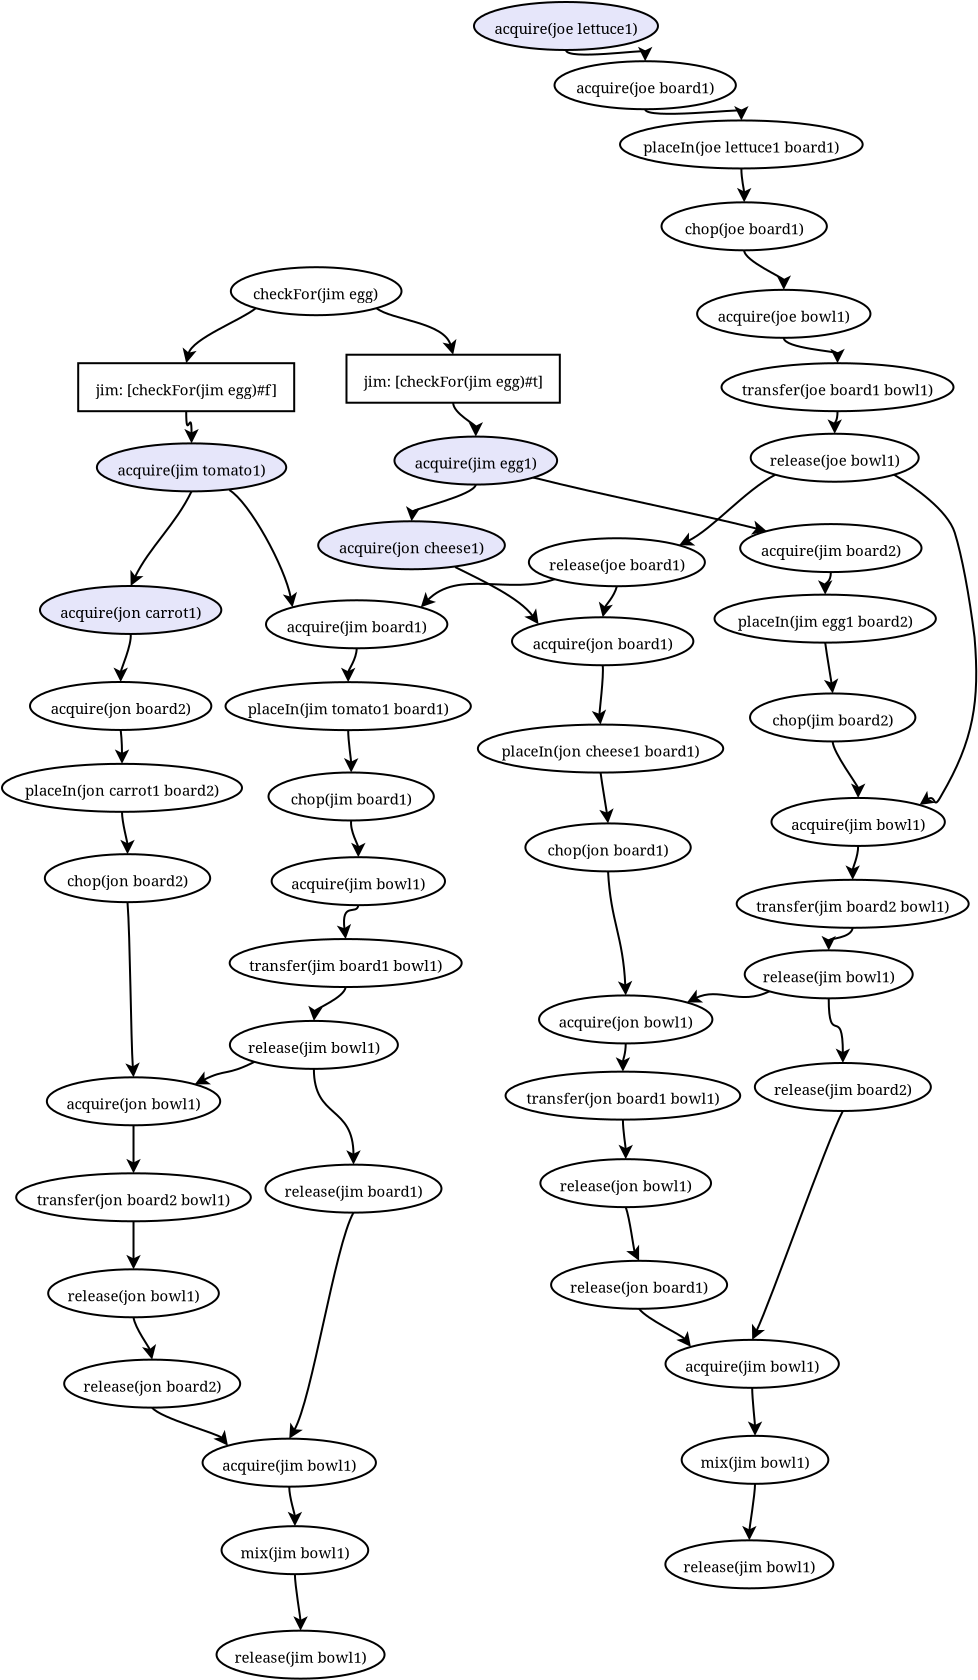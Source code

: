 <?xml version="1.0" encoding="UTF-8"?>
<dia:diagram xmlns:dia="http://www.lysator.liu.se/~alla/dia/">
  <dia:layer name="Background" visible="true">
    <dia:group>
      <dia:object type="Standard - Ellipse" version="0" id="O0">
        <dia:attribute name="obj_pos">
          <dia:point val="11.867,17.8"/>
        </dia:attribute>
        <dia:attribute name="obj_bb">
          <dia:rectangle val="11.817,17.75;20.45,20.25"/>
        </dia:attribute>
        <dia:attribute name="elem_corner">
          <dia:point val="11.867,17.8"/>
        </dia:attribute>
        <dia:attribute name="elem_width">
          <dia:real val="8.533"/>
        </dia:attribute>
        <dia:attribute name="elem_height">
          <dia:real val="2.4"/>
        </dia:attribute>
      </dia:object>
      <dia:object type="Standard - Text" version="1" id="O1">
        <dia:attribute name="obj_pos">
          <dia:point val="16.133,19.4"/>
        </dia:attribute>
        <dia:attribute name="obj_bb">
          <dia:rectangle val="12.996,18.767;19.271,19.863"/>
        </dia:attribute>
        <dia:attribute name="text">
          <dia:composite type="text">
            <dia:attribute name="string">
              <dia:string>#checkFor(jim egg)#</dia:string>
            </dia:attribute>
            <dia:attribute name="font">
              <dia:font family="serif" style="0" name="Times-Roman"/>
            </dia:attribute>
            <dia:attribute name="height">
              <dia:real val="0.933"/>
            </dia:attribute>
            <dia:attribute name="pos">
              <dia:point val="16.133,19.4"/>
            </dia:attribute>
            <dia:attribute name="color">
              <dia:color val="#000000"/>
            </dia:attribute>
            <dia:attribute name="alignment">
              <dia:enum val="1"/>
            </dia:attribute>
          </dia:composite>
        </dia:attribute>
        <dia:attribute name="valign">
          <dia:enum val="3"/>
        </dia:attribute>
      </dia:object>
    </dia:group>
    <dia:group>
      <dia:object type="Standard - Polygon" version="0" id="O2">
        <dia:attribute name="obj_pos">
          <dia:point val="28.315,22.176"/>
        </dia:attribute>
        <dia:attribute name="obj_bb">
          <dia:rectangle val="17.599,22.126;28.365,24.626"/>
        </dia:attribute>
        <dia:attribute name="poly_points">
          <dia:point val="28.315,22.176"/>
          <dia:point val="17.648,22.176"/>
          <dia:point val="17.648,24.576"/>
          <dia:point val="28.315,24.576"/>
        </dia:attribute>
        <dia:attribute name="show_background">
          <dia:boolean val="true"/>
        </dia:attribute>
      </dia:object>
      <dia:object type="Standard - Text" version="1" id="O3">
        <dia:attribute name="obj_pos">
          <dia:point val="22.982,23.776"/>
        </dia:attribute>
        <dia:attribute name="obj_bb">
          <dia:rectangle val="18.398,23.143;27.566,24.239"/>
        </dia:attribute>
        <dia:attribute name="text">
          <dia:composite type="text">
            <dia:attribute name="string">
              <dia:string>#jim: [checkFor(jim egg)#t]#</dia:string>
            </dia:attribute>
            <dia:attribute name="font">
              <dia:font family="serif" style="0" name="Times-Roman"/>
            </dia:attribute>
            <dia:attribute name="height">
              <dia:real val="0.933"/>
            </dia:attribute>
            <dia:attribute name="pos">
              <dia:point val="22.982,23.776"/>
            </dia:attribute>
            <dia:attribute name="color">
              <dia:color val="#000000"/>
            </dia:attribute>
            <dia:attribute name="alignment">
              <dia:enum val="1"/>
            </dia:attribute>
          </dia:composite>
        </dia:attribute>
        <dia:attribute name="valign">
          <dia:enum val="3"/>
        </dia:attribute>
      </dia:object>
    </dia:group>
    <dia:group>
      <dia:object type="Standard - Polygon" version="0" id="O4">
        <dia:attribute name="obj_pos">
          <dia:point val="15.034,22.6"/>
        </dia:attribute>
        <dia:attribute name="obj_bb">
          <dia:rectangle val="4.184,22.55;15.084,25.05"/>
        </dia:attribute>
        <dia:attribute name="poly_points">
          <dia:point val="15.034,22.6"/>
          <dia:point val="4.234,22.6"/>
          <dia:point val="4.234,25"/>
          <dia:point val="15.034,25"/>
        </dia:attribute>
        <dia:attribute name="show_background">
          <dia:boolean val="true"/>
        </dia:attribute>
      </dia:object>
      <dia:object type="Standard - Text" version="1" id="O5">
        <dia:attribute name="obj_pos">
          <dia:point val="9.634,24.2"/>
        </dia:attribute>
        <dia:attribute name="obj_bb">
          <dia:rectangle val="5.061,23.567;14.208,24.663"/>
        </dia:attribute>
        <dia:attribute name="text">
          <dia:composite type="text">
            <dia:attribute name="string">
              <dia:string>#jim: [checkFor(jim egg)#f]#</dia:string>
            </dia:attribute>
            <dia:attribute name="font">
              <dia:font family="serif" style="0" name="Times-Roman"/>
            </dia:attribute>
            <dia:attribute name="height">
              <dia:real val="0.933"/>
            </dia:attribute>
            <dia:attribute name="pos">
              <dia:point val="9.634,24.2"/>
            </dia:attribute>
            <dia:attribute name="color">
              <dia:color val="#000000"/>
            </dia:attribute>
            <dia:attribute name="alignment">
              <dia:enum val="1"/>
            </dia:attribute>
          </dia:composite>
        </dia:attribute>
        <dia:attribute name="valign">
          <dia:enum val="3"/>
        </dia:attribute>
      </dia:object>
    </dia:group>
    <dia:group>
      <dia:object type="Standard - Ellipse" version="0" id="O6">
        <dia:attribute name="obj_pos">
          <dia:point val="28.05,7.501"/>
        </dia:attribute>
        <dia:attribute name="obj_bb">
          <dia:rectangle val="28,7.451;37.167,9.951"/>
        </dia:attribute>
        <dia:attribute name="elem_corner">
          <dia:point val="28.05,7.501"/>
        </dia:attribute>
        <dia:attribute name="elem_width">
          <dia:real val="9.067"/>
        </dia:attribute>
        <dia:attribute name="elem_height">
          <dia:real val="2.4"/>
        </dia:attribute>
      </dia:object>
      <dia:object type="Standard - Text" version="1" id="O7">
        <dia:attribute name="obj_pos">
          <dia:point val="32.583,9.101"/>
        </dia:attribute>
        <dia:attribute name="obj_bb">
          <dia:rectangle val="29.176,8.469;35.991,9.565"/>
        </dia:attribute>
        <dia:attribute name="text">
          <dia:composite type="text">
            <dia:attribute name="string">
              <dia:string>#acquire(joe board1)#</dia:string>
            </dia:attribute>
            <dia:attribute name="font">
              <dia:font family="serif" style="0" name="Times-Roman"/>
            </dia:attribute>
            <dia:attribute name="height">
              <dia:real val="0.933"/>
            </dia:attribute>
            <dia:attribute name="pos">
              <dia:point val="32.583,9.101"/>
            </dia:attribute>
            <dia:attribute name="color">
              <dia:color val="#000000"/>
            </dia:attribute>
            <dia:attribute name="alignment">
              <dia:enum val="1"/>
            </dia:attribute>
          </dia:composite>
        </dia:attribute>
        <dia:attribute name="valign">
          <dia:enum val="3"/>
        </dia:attribute>
      </dia:object>
    </dia:group>
    <dia:group>
      <dia:object type="Standard - Ellipse" version="0" id="O8">
        <dia:attribute name="obj_pos">
          <dia:point val="37.333,30.644"/>
        </dia:attribute>
        <dia:attribute name="obj_bb">
          <dia:rectangle val="37.283,30.594;46.45,33.094"/>
        </dia:attribute>
        <dia:attribute name="elem_corner">
          <dia:point val="37.333,30.644"/>
        </dia:attribute>
        <dia:attribute name="elem_width">
          <dia:real val="9.067"/>
        </dia:attribute>
        <dia:attribute name="elem_height">
          <dia:real val="2.4"/>
        </dia:attribute>
      </dia:object>
      <dia:object type="Standard - Text" version="1" id="O9">
        <dia:attribute name="obj_pos">
          <dia:point val="41.867,32.244"/>
        </dia:attribute>
        <dia:attribute name="obj_bb">
          <dia:rectangle val="38.434,31.612;45.299,32.708"/>
        </dia:attribute>
        <dia:attribute name="text">
          <dia:composite type="text">
            <dia:attribute name="string">
              <dia:string>#acquire(jim board2)#</dia:string>
            </dia:attribute>
            <dia:attribute name="font">
              <dia:font family="serif" style="0" name="Times-Roman"/>
            </dia:attribute>
            <dia:attribute name="height">
              <dia:real val="0.933"/>
            </dia:attribute>
            <dia:attribute name="pos">
              <dia:point val="41.867,32.244"/>
            </dia:attribute>
            <dia:attribute name="color">
              <dia:color val="#000000"/>
            </dia:attribute>
            <dia:attribute name="alignment">
              <dia:enum val="1"/>
            </dia:attribute>
          </dia:composite>
        </dia:attribute>
        <dia:attribute name="valign">
          <dia:enum val="3"/>
        </dia:attribute>
      </dia:object>
    </dia:group>
    <dia:group>
      <dia:object type="Standard - Ellipse" version="0" id="O10">
        <dia:attribute name="obj_pos">
          <dia:point val="31.325,10.463"/>
        </dia:attribute>
        <dia:attribute name="obj_bb">
          <dia:rectangle val="31.275,10.413;43.508,12.913"/>
        </dia:attribute>
        <dia:attribute name="elem_corner">
          <dia:point val="31.325,10.463"/>
        </dia:attribute>
        <dia:attribute name="elem_width">
          <dia:real val="12.133"/>
        </dia:attribute>
        <dia:attribute name="elem_height">
          <dia:real val="2.4"/>
        </dia:attribute>
      </dia:object>
      <dia:object type="Standard - Text" version="1" id="O11">
        <dia:attribute name="obj_pos">
          <dia:point val="37.392,12.063"/>
        </dia:attribute>
        <dia:attribute name="obj_bb">
          <dia:rectangle val="32.494,11.43;42.289,12.526"/>
        </dia:attribute>
        <dia:attribute name="text">
          <dia:composite type="text">
            <dia:attribute name="string">
              <dia:string>#placeIn(joe lettuce1 board1)#</dia:string>
            </dia:attribute>
            <dia:attribute name="font">
              <dia:font family="serif" style="0" name="Times-Roman"/>
            </dia:attribute>
            <dia:attribute name="height">
              <dia:real val="0.933"/>
            </dia:attribute>
            <dia:attribute name="pos">
              <dia:point val="37.392,12.063"/>
            </dia:attribute>
            <dia:attribute name="color">
              <dia:color val="#000000"/>
            </dia:attribute>
            <dia:attribute name="alignment">
              <dia:enum val="1"/>
            </dia:attribute>
          </dia:composite>
        </dia:attribute>
        <dia:attribute name="valign">
          <dia:enum val="3"/>
        </dia:attribute>
      </dia:object>
    </dia:group>
    <dia:group>
      <dia:object type="Standard - Ellipse" version="0" id="O12">
        <dia:attribute name="obj_pos">
          <dia:point val="36.05,34.172"/>
        </dia:attribute>
        <dia:attribute name="obj_bb">
          <dia:rectangle val="36.001,34.122;47.167,36.622"/>
        </dia:attribute>
        <dia:attribute name="elem_corner">
          <dia:point val="36.05,34.172"/>
        </dia:attribute>
        <dia:attribute name="elem_width">
          <dia:real val="11.067"/>
        </dia:attribute>
        <dia:attribute name="elem_height">
          <dia:real val="2.4"/>
        </dia:attribute>
      </dia:object>
      <dia:object type="Standard - Text" version="1" id="O13">
        <dia:attribute name="obj_pos">
          <dia:point val="41.584,35.772"/>
        </dia:attribute>
        <dia:attribute name="obj_bb">
          <dia:rectangle val="37.218,35.139;45.95,36.235"/>
        </dia:attribute>
        <dia:attribute name="text">
          <dia:composite type="text">
            <dia:attribute name="string">
              <dia:string>#placeIn(jim egg1 board2)#</dia:string>
            </dia:attribute>
            <dia:attribute name="font">
              <dia:font family="serif" style="0" name="Times-Roman"/>
            </dia:attribute>
            <dia:attribute name="height">
              <dia:real val="0.933"/>
            </dia:attribute>
            <dia:attribute name="pos">
              <dia:point val="41.584,35.772"/>
            </dia:attribute>
            <dia:attribute name="color">
              <dia:color val="#000000"/>
            </dia:attribute>
            <dia:attribute name="alignment">
              <dia:enum val="1"/>
            </dia:attribute>
          </dia:composite>
        </dia:attribute>
        <dia:attribute name="valign">
          <dia:enum val="3"/>
        </dia:attribute>
      </dia:object>
    </dia:group>
    <dia:group>
      <dia:object type="Standard - Ellipse" version="0" id="O14">
        <dia:attribute name="obj_pos">
          <dia:point val="33.4,14.556"/>
        </dia:attribute>
        <dia:attribute name="obj_bb">
          <dia:rectangle val="33.35,14.506;41.717,17.006"/>
        </dia:attribute>
        <dia:attribute name="elem_corner">
          <dia:point val="33.4,14.556"/>
        </dia:attribute>
        <dia:attribute name="elem_width">
          <dia:real val="8.267"/>
        </dia:attribute>
        <dia:attribute name="elem_height">
          <dia:real val="2.4"/>
        </dia:attribute>
      </dia:object>
      <dia:object type="Standard - Text" version="1" id="O15">
        <dia:attribute name="obj_pos">
          <dia:point val="37.533,16.156"/>
        </dia:attribute>
        <dia:attribute name="obj_bb">
          <dia:rectangle val="34.596,15.523;40.471,16.619"/>
        </dia:attribute>
        <dia:attribute name="text">
          <dia:composite type="text">
            <dia:attribute name="string">
              <dia:string>#chop(joe board1)#</dia:string>
            </dia:attribute>
            <dia:attribute name="font">
              <dia:font family="serif" style="0" name="Times-Roman"/>
            </dia:attribute>
            <dia:attribute name="height">
              <dia:real val="0.933"/>
            </dia:attribute>
            <dia:attribute name="pos">
              <dia:point val="37.533,16.156"/>
            </dia:attribute>
            <dia:attribute name="color">
              <dia:color val="#000000"/>
            </dia:attribute>
            <dia:attribute name="alignment">
              <dia:enum val="1"/>
            </dia:attribute>
          </dia:composite>
        </dia:attribute>
        <dia:attribute name="valign">
          <dia:enum val="3"/>
        </dia:attribute>
      </dia:object>
    </dia:group>
    <dia:group>
      <dia:object type="Standard - Ellipse" version="0" id="O16">
        <dia:attribute name="obj_pos">
          <dia:point val="37.826,39.113"/>
        </dia:attribute>
        <dia:attribute name="obj_bb">
          <dia:rectangle val="37.776,39.063;46.143,41.563"/>
        </dia:attribute>
        <dia:attribute name="elem_corner">
          <dia:point val="37.826,39.113"/>
        </dia:attribute>
        <dia:attribute name="elem_width">
          <dia:real val="8.267"/>
        </dia:attribute>
        <dia:attribute name="elem_height">
          <dia:real val="2.4"/>
        </dia:attribute>
      </dia:object>
      <dia:object type="Standard - Text" version="1" id="O17">
        <dia:attribute name="obj_pos">
          <dia:point val="41.96,40.713"/>
        </dia:attribute>
        <dia:attribute name="obj_bb">
          <dia:rectangle val="38.997,40.081;44.922,41.176"/>
        </dia:attribute>
        <dia:attribute name="text">
          <dia:composite type="text">
            <dia:attribute name="string">
              <dia:string>#chop(jim board2)#</dia:string>
            </dia:attribute>
            <dia:attribute name="font">
              <dia:font family="serif" style="0" name="Times-Roman"/>
            </dia:attribute>
            <dia:attribute name="height">
              <dia:real val="0.933"/>
            </dia:attribute>
            <dia:attribute name="pos">
              <dia:point val="41.96,40.713"/>
            </dia:attribute>
            <dia:attribute name="color">
              <dia:color val="#000000"/>
            </dia:attribute>
            <dia:attribute name="alignment">
              <dia:enum val="1"/>
            </dia:attribute>
          </dia:composite>
        </dia:attribute>
        <dia:attribute name="valign">
          <dia:enum val="3"/>
        </dia:attribute>
      </dia:object>
    </dia:group>
    <dia:group>
      <dia:object type="Standard - Ellipse" version="0" id="O18">
        <dia:attribute name="obj_pos">
          <dia:point val="35.18,18.931"/>
        </dia:attribute>
        <dia:attribute name="obj_bb">
          <dia:rectangle val="35.13,18.881;43.896,21.381"/>
        </dia:attribute>
        <dia:attribute name="elem_corner">
          <dia:point val="35.18,18.931"/>
        </dia:attribute>
        <dia:attribute name="elem_width">
          <dia:real val="8.667"/>
        </dia:attribute>
        <dia:attribute name="elem_height">
          <dia:real val="2.4"/>
        </dia:attribute>
      </dia:object>
      <dia:object type="Standard - Text" version="1" id="O19">
        <dia:attribute name="obj_pos">
          <dia:point val="39.513,20.531"/>
        </dia:attribute>
        <dia:attribute name="obj_bb">
          <dia:rectangle val="36.288,19.899;42.738,20.995"/>
        </dia:attribute>
        <dia:attribute name="text">
          <dia:composite type="text">
            <dia:attribute name="string">
              <dia:string>#acquire(joe bowl1)#</dia:string>
            </dia:attribute>
            <dia:attribute name="font">
              <dia:font family="serif" style="0" name="Times-Roman"/>
            </dia:attribute>
            <dia:attribute name="height">
              <dia:real val="0.933"/>
            </dia:attribute>
            <dia:attribute name="pos">
              <dia:point val="39.513,20.531"/>
            </dia:attribute>
            <dia:attribute name="color">
              <dia:color val="#000000"/>
            </dia:attribute>
            <dia:attribute name="alignment">
              <dia:enum val="1"/>
            </dia:attribute>
          </dia:composite>
        </dia:attribute>
        <dia:attribute name="valign">
          <dia:enum val="3"/>
        </dia:attribute>
      </dia:object>
    </dia:group>
    <dia:group>
      <dia:object type="Standard - Ellipse" version="0" id="O20">
        <dia:attribute name="obj_pos">
          <dia:point val="36.4,22.6"/>
        </dia:attribute>
        <dia:attribute name="obj_bb">
          <dia:rectangle val="36.35,22.55;48.05,25.05"/>
        </dia:attribute>
        <dia:attribute name="elem_corner">
          <dia:point val="36.4,22.6"/>
        </dia:attribute>
        <dia:attribute name="elem_width">
          <dia:real val="11.6"/>
        </dia:attribute>
        <dia:attribute name="elem_height">
          <dia:real val="2.4"/>
        </dia:attribute>
      </dia:object>
      <dia:object type="Standard - Text" version="1" id="O21">
        <dia:attribute name="obj_pos">
          <dia:point val="42.2,24.2"/>
        </dia:attribute>
        <dia:attribute name="obj_bb">
          <dia:rectangle val="37.561,23.567;46.839,24.663"/>
        </dia:attribute>
        <dia:attribute name="text">
          <dia:composite type="text">
            <dia:attribute name="string">
              <dia:string>#transfer(joe board1 bowl1)#</dia:string>
            </dia:attribute>
            <dia:attribute name="font">
              <dia:font family="serif" style="0" name="Times-Roman"/>
            </dia:attribute>
            <dia:attribute name="height">
              <dia:real val="0.933"/>
            </dia:attribute>
            <dia:attribute name="pos">
              <dia:point val="42.2,24.2"/>
            </dia:attribute>
            <dia:attribute name="color">
              <dia:color val="#000000"/>
            </dia:attribute>
            <dia:attribute name="alignment">
              <dia:enum val="1"/>
            </dia:attribute>
          </dia:composite>
        </dia:attribute>
        <dia:attribute name="valign">
          <dia:enum val="3"/>
        </dia:attribute>
      </dia:object>
    </dia:group>
    <dia:group>
      <dia:object type="Standard - Ellipse" version="0" id="O22">
        <dia:attribute name="obj_pos">
          <dia:point val="37.859,26.127"/>
        </dia:attribute>
        <dia:attribute name="obj_bb">
          <dia:rectangle val="37.809,26.077;46.309,28.577"/>
        </dia:attribute>
        <dia:attribute name="elem_corner">
          <dia:point val="37.859,26.127"/>
        </dia:attribute>
        <dia:attribute name="elem_width">
          <dia:real val="8.4"/>
        </dia:attribute>
        <dia:attribute name="elem_height">
          <dia:real val="2.4"/>
        </dia:attribute>
      </dia:object>
      <dia:object type="Standard - Text" version="1" id="O23">
        <dia:attribute name="obj_pos">
          <dia:point val="42.059,27.727"/>
        </dia:attribute>
        <dia:attribute name="obj_bb">
          <dia:rectangle val="38.882,27.095;45.235,28.191"/>
        </dia:attribute>
        <dia:attribute name="text">
          <dia:composite type="text">
            <dia:attribute name="string">
              <dia:string>#release(joe bowl1)#</dia:string>
            </dia:attribute>
            <dia:attribute name="font">
              <dia:font family="serif" style="0" name="Times-Roman"/>
            </dia:attribute>
            <dia:attribute name="height">
              <dia:real val="0.933"/>
            </dia:attribute>
            <dia:attribute name="pos">
              <dia:point val="42.059,27.727"/>
            </dia:attribute>
            <dia:attribute name="color">
              <dia:color val="#000000"/>
            </dia:attribute>
            <dia:attribute name="alignment">
              <dia:enum val="1"/>
            </dia:attribute>
          </dia:composite>
        </dia:attribute>
        <dia:attribute name="valign">
          <dia:enum val="3"/>
        </dia:attribute>
      </dia:object>
    </dia:group>
    <dia:group>
      <dia:object type="Standard - Ellipse" version="0" id="O24">
        <dia:attribute name="obj_pos">
          <dia:point val="26.768,31.352"/>
        </dia:attribute>
        <dia:attribute name="obj_bb">
          <dia:rectangle val="26.718,31.302;35.618,33.801"/>
        </dia:attribute>
        <dia:attribute name="elem_corner">
          <dia:point val="26.768,31.352"/>
        </dia:attribute>
        <dia:attribute name="elem_width">
          <dia:real val="8.8"/>
        </dia:attribute>
        <dia:attribute name="elem_height">
          <dia:real val="2.4"/>
        </dia:attribute>
      </dia:object>
      <dia:object type="Standard - Text" version="1" id="O25">
        <dia:attribute name="obj_pos">
          <dia:point val="31.168,32.952"/>
        </dia:attribute>
        <dia:attribute name="obj_bb">
          <dia:rectangle val="27.809,32.319;34.526,33.415"/>
        </dia:attribute>
        <dia:attribute name="text">
          <dia:composite type="text">
            <dia:attribute name="string">
              <dia:string>#release(joe board1)#</dia:string>
            </dia:attribute>
            <dia:attribute name="font">
              <dia:font family="serif" style="0" name="Times-Roman"/>
            </dia:attribute>
            <dia:attribute name="height">
              <dia:real val="0.933"/>
            </dia:attribute>
            <dia:attribute name="pos">
              <dia:point val="31.168,32.952"/>
            </dia:attribute>
            <dia:attribute name="color">
              <dia:color val="#000000"/>
            </dia:attribute>
            <dia:attribute name="alignment">
              <dia:enum val="1"/>
            </dia:attribute>
          </dia:composite>
        </dia:attribute>
        <dia:attribute name="valign">
          <dia:enum val="3"/>
        </dia:attribute>
      </dia:object>
    </dia:group>
    <dia:group>
      <dia:object type="Standard - Ellipse" version="0" id="O26">
        <dia:attribute name="obj_pos">
          <dia:point val="38.899,44.337"/>
        </dia:attribute>
        <dia:attribute name="obj_bb">
          <dia:rectangle val="38.849,44.287;47.616,46.787"/>
        </dia:attribute>
        <dia:attribute name="elem_corner">
          <dia:point val="38.899,44.337"/>
        </dia:attribute>
        <dia:attribute name="elem_width">
          <dia:real val="8.667"/>
        </dia:attribute>
        <dia:attribute name="elem_height">
          <dia:real val="2.4"/>
        </dia:attribute>
      </dia:object>
      <dia:object type="Standard - Text" version="1" id="O27">
        <dia:attribute name="obj_pos">
          <dia:point val="43.232,45.937"/>
        </dia:attribute>
        <dia:attribute name="obj_bb">
          <dia:rectangle val="39.982,45.305;46.482,46.401"/>
        </dia:attribute>
        <dia:attribute name="text">
          <dia:composite type="text">
            <dia:attribute name="string">
              <dia:string>#acquire(jim bowl1)#</dia:string>
            </dia:attribute>
            <dia:attribute name="font">
              <dia:font family="serif" style="0" name="Times-Roman"/>
            </dia:attribute>
            <dia:attribute name="height">
              <dia:real val="0.933"/>
            </dia:attribute>
            <dia:attribute name="pos">
              <dia:point val="43.232,45.937"/>
            </dia:attribute>
            <dia:attribute name="color">
              <dia:color val="#000000"/>
            </dia:attribute>
            <dia:attribute name="alignment">
              <dia:enum val="1"/>
            </dia:attribute>
          </dia:composite>
        </dia:attribute>
        <dia:attribute name="valign">
          <dia:enum val="3"/>
        </dia:attribute>
      </dia:object>
    </dia:group>
    <dia:group>
      <dia:object type="Standard - Ellipse" version="0" id="O28">
        <dia:attribute name="obj_pos">
          <dia:point val="25.925,35.303"/>
        </dia:attribute>
        <dia:attribute name="obj_bb">
          <dia:rectangle val="25.875,35.253;35.042,37.753"/>
        </dia:attribute>
        <dia:attribute name="elem_corner">
          <dia:point val="25.925,35.303"/>
        </dia:attribute>
        <dia:attribute name="elem_width">
          <dia:real val="9.067"/>
        </dia:attribute>
        <dia:attribute name="elem_height">
          <dia:real val="2.4"/>
        </dia:attribute>
      </dia:object>
      <dia:object type="Standard - Text" version="1" id="O29">
        <dia:attribute name="obj_pos">
          <dia:point val="30.459,36.903"/>
        </dia:attribute>
        <dia:attribute name="obj_bb">
          <dia:rectangle val="27.034,36.27;33.884,37.366"/>
        </dia:attribute>
        <dia:attribute name="text">
          <dia:composite type="text">
            <dia:attribute name="string">
              <dia:string>#acquire(jon board1)#</dia:string>
            </dia:attribute>
            <dia:attribute name="font">
              <dia:font family="serif" style="0" name="Times-Roman"/>
            </dia:attribute>
            <dia:attribute name="height">
              <dia:real val="0.933"/>
            </dia:attribute>
            <dia:attribute name="pos">
              <dia:point val="30.459,36.903"/>
            </dia:attribute>
            <dia:attribute name="color">
              <dia:color val="#000000"/>
            </dia:attribute>
            <dia:attribute name="alignment">
              <dia:enum val="1"/>
            </dia:attribute>
          </dia:composite>
        </dia:attribute>
        <dia:attribute name="valign">
          <dia:enum val="3"/>
        </dia:attribute>
      </dia:object>
    </dia:group>
    <dia:group>
      <dia:object type="Standard - Ellipse" version="0" id="O30">
        <dia:attribute name="obj_pos">
          <dia:point val="37.158,48.43"/>
        </dia:attribute>
        <dia:attribute name="obj_bb">
          <dia:rectangle val="37.108,48.38;48.808,50.88"/>
        </dia:attribute>
        <dia:attribute name="elem_corner">
          <dia:point val="37.158,48.43"/>
        </dia:attribute>
        <dia:attribute name="elem_width">
          <dia:real val="11.6"/>
        </dia:attribute>
        <dia:attribute name="elem_height">
          <dia:real val="2.4"/>
        </dia:attribute>
      </dia:object>
      <dia:object type="Standard - Text" version="1" id="O31">
        <dia:attribute name="obj_pos">
          <dia:point val="42.958,50.03"/>
        </dia:attribute>
        <dia:attribute name="obj_bb">
          <dia:rectangle val="38.294,49.398;47.621,50.493"/>
        </dia:attribute>
        <dia:attribute name="text">
          <dia:composite type="text">
            <dia:attribute name="string">
              <dia:string>#transfer(jim board2 bowl1)#</dia:string>
            </dia:attribute>
            <dia:attribute name="font">
              <dia:font family="serif" style="0" name="Times-Roman"/>
            </dia:attribute>
            <dia:attribute name="height">
              <dia:real val="0.933"/>
            </dia:attribute>
            <dia:attribute name="pos">
              <dia:point val="42.958,50.03"/>
            </dia:attribute>
            <dia:attribute name="color">
              <dia:color val="#000000"/>
            </dia:attribute>
            <dia:attribute name="alignment">
              <dia:enum val="1"/>
            </dia:attribute>
          </dia:composite>
        </dia:attribute>
        <dia:attribute name="valign">
          <dia:enum val="3"/>
        </dia:attribute>
      </dia:object>
    </dia:group>
    <dia:group>
      <dia:object type="Standard - Ellipse" version="0" id="O32">
        <dia:attribute name="obj_pos">
          <dia:point val="24.218,40.669"/>
        </dia:attribute>
        <dia:attribute name="obj_bb">
          <dia:rectangle val="24.168,40.619;36.535,43.119"/>
        </dia:attribute>
        <dia:attribute name="elem_corner">
          <dia:point val="24.218,40.669"/>
        </dia:attribute>
        <dia:attribute name="elem_width">
          <dia:real val="12.267"/>
        </dia:attribute>
        <dia:attribute name="elem_height">
          <dia:real val="2.4"/>
        </dia:attribute>
      </dia:object>
      <dia:object type="Standard - Text" version="1" id="O33">
        <dia:attribute name="obj_pos">
          <dia:point val="30.352,42.269"/>
        </dia:attribute>
        <dia:attribute name="obj_bb">
          <dia:rectangle val="25.442,41.636;35.261,42.732"/>
        </dia:attribute>
        <dia:attribute name="text">
          <dia:composite type="text">
            <dia:attribute name="string">
              <dia:string>#placeIn(jon cheese1 board1)#</dia:string>
            </dia:attribute>
            <dia:attribute name="font">
              <dia:font family="serif" style="0" name="Times-Roman"/>
            </dia:attribute>
            <dia:attribute name="height">
              <dia:real val="0.933"/>
            </dia:attribute>
            <dia:attribute name="pos">
              <dia:point val="30.352,42.269"/>
            </dia:attribute>
            <dia:attribute name="color">
              <dia:color val="#000000"/>
            </dia:attribute>
            <dia:attribute name="alignment">
              <dia:enum val="1"/>
            </dia:attribute>
          </dia:composite>
        </dia:attribute>
        <dia:attribute name="valign">
          <dia:enum val="3"/>
        </dia:attribute>
      </dia:object>
    </dia:group>
    <dia:group>
      <dia:object type="Standard - Ellipse" version="0" id="O34">
        <dia:attribute name="obj_pos">
          <dia:point val="37.56,51.957"/>
        </dia:attribute>
        <dia:attribute name="obj_bb">
          <dia:rectangle val="37.51,51.907;46.01,54.407"/>
        </dia:attribute>
        <dia:attribute name="elem_corner">
          <dia:point val="37.56,51.957"/>
        </dia:attribute>
        <dia:attribute name="elem_width">
          <dia:real val="8.4"/>
        </dia:attribute>
        <dia:attribute name="elem_height">
          <dia:real val="2.4"/>
        </dia:attribute>
      </dia:object>
      <dia:object type="Standard - Text" version="1" id="O35">
        <dia:attribute name="obj_pos">
          <dia:point val="41.76,53.557"/>
        </dia:attribute>
        <dia:attribute name="obj_bb">
          <dia:rectangle val="38.558,52.925;44.961,54.021"/>
        </dia:attribute>
        <dia:attribute name="text">
          <dia:composite type="text">
            <dia:attribute name="string">
              <dia:string>#release(jim bowl1)#</dia:string>
            </dia:attribute>
            <dia:attribute name="font">
              <dia:font family="serif" style="0" name="Times-Roman"/>
            </dia:attribute>
            <dia:attribute name="height">
              <dia:real val="0.933"/>
            </dia:attribute>
            <dia:attribute name="pos">
              <dia:point val="41.76,53.557"/>
            </dia:attribute>
            <dia:attribute name="color">
              <dia:color val="#000000"/>
            </dia:attribute>
            <dia:attribute name="alignment">
              <dia:enum val="1"/>
            </dia:attribute>
          </dia:composite>
        </dia:attribute>
        <dia:attribute name="valign">
          <dia:enum val="3"/>
        </dia:attribute>
      </dia:object>
    </dia:group>
    <dia:group>
      <dia:object type="Standard - Ellipse" version="0" id="O36">
        <dia:attribute name="obj_pos">
          <dia:point val="26.594,45.61"/>
        </dia:attribute>
        <dia:attribute name="obj_bb">
          <dia:rectangle val="26.544,45.56;34.911,48.06"/>
        </dia:attribute>
        <dia:attribute name="elem_corner">
          <dia:point val="26.594,45.61"/>
        </dia:attribute>
        <dia:attribute name="elem_width">
          <dia:real val="8.267"/>
        </dia:attribute>
        <dia:attribute name="elem_height">
          <dia:real val="2.4"/>
        </dia:attribute>
      </dia:object>
      <dia:object type="Standard - Text" version="1" id="O37">
        <dia:attribute name="obj_pos">
          <dia:point val="30.727,47.21"/>
        </dia:attribute>
        <dia:attribute name="obj_bb">
          <dia:rectangle val="27.772,46.578;33.682,47.673"/>
        </dia:attribute>
        <dia:attribute name="text">
          <dia:composite type="text">
            <dia:attribute name="string">
              <dia:string>#chop(jon board1)#</dia:string>
            </dia:attribute>
            <dia:attribute name="font">
              <dia:font family="serif" style="0" name="Times-Roman"/>
            </dia:attribute>
            <dia:attribute name="height">
              <dia:real val="0.933"/>
            </dia:attribute>
            <dia:attribute name="pos">
              <dia:point val="30.727,47.21"/>
            </dia:attribute>
            <dia:attribute name="color">
              <dia:color val="#000000"/>
            </dia:attribute>
            <dia:attribute name="alignment">
              <dia:enum val="1"/>
            </dia:attribute>
          </dia:composite>
        </dia:attribute>
        <dia:attribute name="valign">
          <dia:enum val="3"/>
        </dia:attribute>
      </dia:object>
    </dia:group>
    <dia:group>
      <dia:object type="Standard - Ellipse" version="0" id="O38">
        <dia:attribute name="obj_pos">
          <dia:point val="38.067,57.589"/>
        </dia:attribute>
        <dia:attribute name="obj_bb">
          <dia:rectangle val="38.017,57.539;46.917,60.039"/>
        </dia:attribute>
        <dia:attribute name="elem_corner">
          <dia:point val="38.067,57.589"/>
        </dia:attribute>
        <dia:attribute name="elem_width">
          <dia:real val="8.8"/>
        </dia:attribute>
        <dia:attribute name="elem_height">
          <dia:real val="2.4"/>
        </dia:attribute>
      </dia:object>
      <dia:object type="Standard - Text" version="1" id="O39">
        <dia:attribute name="obj_pos">
          <dia:point val="42.467,59.189"/>
        </dia:attribute>
        <dia:attribute name="obj_bb">
          <dia:rectangle val="39.083,58.557;45.85,59.653"/>
        </dia:attribute>
        <dia:attribute name="text">
          <dia:composite type="text">
            <dia:attribute name="string">
              <dia:string>#release(jim board2)#</dia:string>
            </dia:attribute>
            <dia:attribute name="font">
              <dia:font family="serif" style="0" name="Times-Roman"/>
            </dia:attribute>
            <dia:attribute name="height">
              <dia:real val="0.933"/>
            </dia:attribute>
            <dia:attribute name="pos">
              <dia:point val="42.467,59.189"/>
            </dia:attribute>
            <dia:attribute name="color">
              <dia:color val="#000000"/>
            </dia:attribute>
            <dia:attribute name="alignment">
              <dia:enum val="1"/>
            </dia:attribute>
          </dia:composite>
        </dia:attribute>
        <dia:attribute name="valign">
          <dia:enum val="3"/>
        </dia:attribute>
      </dia:object>
    </dia:group>
    <dia:group>
      <dia:object type="Standard - Ellipse" version="0" id="O40">
        <dia:attribute name="obj_pos">
          <dia:point val="27.277,54.212"/>
        </dia:attribute>
        <dia:attribute name="obj_bb">
          <dia:rectangle val="27.227,54.162;35.993,56.662"/>
        </dia:attribute>
        <dia:attribute name="elem_corner">
          <dia:point val="27.277,54.212"/>
        </dia:attribute>
        <dia:attribute name="elem_width">
          <dia:real val="8.667"/>
        </dia:attribute>
        <dia:attribute name="elem_height">
          <dia:real val="2.4"/>
        </dia:attribute>
      </dia:object>
      <dia:object type="Standard - Text" version="1" id="O41">
        <dia:attribute name="obj_pos">
          <dia:point val="31.61,55.812"/>
        </dia:attribute>
        <dia:attribute name="obj_bb">
          <dia:rectangle val="28.368,55.179;34.853,56.275"/>
        </dia:attribute>
        <dia:attribute name="text">
          <dia:composite type="text">
            <dia:attribute name="string">
              <dia:string>#acquire(jon bowl1)#</dia:string>
            </dia:attribute>
            <dia:attribute name="font">
              <dia:font family="serif" style="0" name="Times-Roman"/>
            </dia:attribute>
            <dia:attribute name="height">
              <dia:real val="0.933"/>
            </dia:attribute>
            <dia:attribute name="pos">
              <dia:point val="31.61,55.812"/>
            </dia:attribute>
            <dia:attribute name="color">
              <dia:color val="#000000"/>
            </dia:attribute>
            <dia:attribute name="alignment">
              <dia:enum val="1"/>
            </dia:attribute>
          </dia:composite>
        </dia:attribute>
        <dia:attribute name="valign">
          <dia:enum val="3"/>
        </dia:attribute>
      </dia:object>
    </dia:group>
    <dia:group>
      <dia:object type="Standard - Ellipse" version="0" id="O42">
        <dia:attribute name="obj_pos">
          <dia:point val="25.602,58.022"/>
        </dia:attribute>
        <dia:attribute name="obj_bb">
          <dia:rectangle val="25.552,57.972;37.385,60.472"/>
        </dia:attribute>
        <dia:attribute name="elem_corner">
          <dia:point val="25.602,58.022"/>
        </dia:attribute>
        <dia:attribute name="elem_width">
          <dia:real val="11.733"/>
        </dia:attribute>
        <dia:attribute name="elem_height">
          <dia:real val="2.4"/>
        </dia:attribute>
      </dia:object>
      <dia:object type="Standard - Text" version="1" id="O43">
        <dia:attribute name="obj_pos">
          <dia:point val="31.469,59.622"/>
        </dia:attribute>
        <dia:attribute name="obj_bb">
          <dia:rectangle val="26.812,58.989;36.125,60.085"/>
        </dia:attribute>
        <dia:attribute name="text">
          <dia:composite type="text">
            <dia:attribute name="string">
              <dia:string>#transfer(jon board1 bowl1)#</dia:string>
            </dia:attribute>
            <dia:attribute name="font">
              <dia:font family="serif" style="0" name="Times-Roman"/>
            </dia:attribute>
            <dia:attribute name="height">
              <dia:real val="0.933"/>
            </dia:attribute>
            <dia:attribute name="pos">
              <dia:point val="31.469,59.622"/>
            </dia:attribute>
            <dia:attribute name="color">
              <dia:color val="#000000"/>
            </dia:attribute>
            <dia:attribute name="alignment">
              <dia:enum val="1"/>
            </dia:attribute>
          </dia:composite>
        </dia:attribute>
        <dia:attribute name="valign">
          <dia:enum val="3"/>
        </dia:attribute>
      </dia:object>
    </dia:group>
    <dia:group>
      <dia:object type="Standard - Ellipse" version="0" id="O44">
        <dia:attribute name="obj_pos">
          <dia:point val="27.343,62.398"/>
        </dia:attribute>
        <dia:attribute name="obj_bb">
          <dia:rectangle val="27.293,62.348;35.927,64.848"/>
        </dia:attribute>
        <dia:attribute name="elem_corner">
          <dia:point val="27.343,62.398"/>
        </dia:attribute>
        <dia:attribute name="elem_width">
          <dia:real val="8.533"/>
        </dia:attribute>
        <dia:attribute name="elem_height">
          <dia:real val="2.4"/>
        </dia:attribute>
      </dia:object>
      <dia:object type="Standard - Text" version="1" id="O45">
        <dia:attribute name="obj_pos">
          <dia:point val="31.61,63.998"/>
        </dia:attribute>
        <dia:attribute name="obj_bb">
          <dia:rectangle val="28.416,63.365;34.804,64.461"/>
        </dia:attribute>
        <dia:attribute name="text">
          <dia:composite type="text">
            <dia:attribute name="string">
              <dia:string>#release(jon bowl1)#</dia:string>
            </dia:attribute>
            <dia:attribute name="font">
              <dia:font family="serif" style="0" name="Times-Roman"/>
            </dia:attribute>
            <dia:attribute name="height">
              <dia:real val="0.933"/>
            </dia:attribute>
            <dia:attribute name="pos">
              <dia:point val="31.61,63.998"/>
            </dia:attribute>
            <dia:attribute name="color">
              <dia:color val="#000000"/>
            </dia:attribute>
            <dia:attribute name="alignment">
              <dia:enum val="1"/>
            </dia:attribute>
          </dia:composite>
        </dia:attribute>
        <dia:attribute name="valign">
          <dia:enum val="3"/>
        </dia:attribute>
      </dia:object>
    </dia:group>
    <dia:group>
      <dia:object type="Standard - Ellipse" version="0" id="O46">
        <dia:attribute name="obj_pos">
          <dia:point val="27.879,67.48"/>
        </dia:attribute>
        <dia:attribute name="obj_bb">
          <dia:rectangle val="27.829,67.43;36.729,69.93"/>
        </dia:attribute>
        <dia:attribute name="elem_corner">
          <dia:point val="27.879,67.48"/>
        </dia:attribute>
        <dia:attribute name="elem_width">
          <dia:real val="8.8"/>
        </dia:attribute>
        <dia:attribute name="elem_height">
          <dia:real val="2.4"/>
        </dia:attribute>
      </dia:object>
      <dia:object type="Standard - Text" version="1" id="O47">
        <dia:attribute name="obj_pos">
          <dia:point val="32.279,69.08"/>
        </dia:attribute>
        <dia:attribute name="obj_bb">
          <dia:rectangle val="28.902,68.448;35.655,69.544"/>
        </dia:attribute>
        <dia:attribute name="text">
          <dia:composite type="text">
            <dia:attribute name="string">
              <dia:string>#release(jon board1)#</dia:string>
            </dia:attribute>
            <dia:attribute name="font">
              <dia:font family="serif" style="0" name="Times-Roman"/>
            </dia:attribute>
            <dia:attribute name="height">
              <dia:real val="0.933"/>
            </dia:attribute>
            <dia:attribute name="pos">
              <dia:point val="32.279,69.08"/>
            </dia:attribute>
            <dia:attribute name="color">
              <dia:color val="#000000"/>
            </dia:attribute>
            <dia:attribute name="alignment">
              <dia:enum val="1"/>
            </dia:attribute>
          </dia:composite>
        </dia:attribute>
        <dia:attribute name="valign">
          <dia:enum val="3"/>
        </dia:attribute>
      </dia:object>
    </dia:group>
    <dia:group>
      <dia:object type="Standard - Ellipse" version="0" id="O48">
        <dia:attribute name="obj_pos">
          <dia:point val="33.6,71.432"/>
        </dia:attribute>
        <dia:attribute name="obj_bb">
          <dia:rectangle val="33.55,71.382;42.317,73.882"/>
        </dia:attribute>
        <dia:attribute name="elem_corner">
          <dia:point val="33.6,71.432"/>
        </dia:attribute>
        <dia:attribute name="elem_width">
          <dia:real val="8.667"/>
        </dia:attribute>
        <dia:attribute name="elem_height">
          <dia:real val="2.4"/>
        </dia:attribute>
      </dia:object>
      <dia:object type="Standard - Text" version="1" id="O49">
        <dia:attribute name="obj_pos">
          <dia:point val="37.933,73.032"/>
        </dia:attribute>
        <dia:attribute name="obj_bb">
          <dia:rectangle val="34.683,72.399;41.183,73.495"/>
        </dia:attribute>
        <dia:attribute name="text">
          <dia:composite type="text">
            <dia:attribute name="string">
              <dia:string>#acquire(jim bowl1)#</dia:string>
            </dia:attribute>
            <dia:attribute name="font">
              <dia:font family="serif" style="0" name="Times-Roman"/>
            </dia:attribute>
            <dia:attribute name="height">
              <dia:real val="0.933"/>
            </dia:attribute>
            <dia:attribute name="pos">
              <dia:point val="37.933,73.032"/>
            </dia:attribute>
            <dia:attribute name="color">
              <dia:color val="#000000"/>
            </dia:attribute>
            <dia:attribute name="alignment">
              <dia:enum val="1"/>
            </dia:attribute>
          </dia:composite>
        </dia:attribute>
        <dia:attribute name="valign">
          <dia:enum val="3"/>
        </dia:attribute>
      </dia:object>
    </dia:group>
    <dia:group>
      <dia:object type="Standard - Ellipse" version="0" id="O50">
        <dia:attribute name="obj_pos">
          <dia:point val="34.408,76.232"/>
        </dia:attribute>
        <dia:attribute name="obj_bb">
          <dia:rectangle val="34.358,76.182;41.791,78.682"/>
        </dia:attribute>
        <dia:attribute name="elem_corner">
          <dia:point val="34.408,76.232"/>
        </dia:attribute>
        <dia:attribute name="elem_width">
          <dia:real val="7.333"/>
        </dia:attribute>
        <dia:attribute name="elem_height">
          <dia:real val="2.4"/>
        </dia:attribute>
      </dia:object>
      <dia:object type="Standard - Text" version="1" id="O51">
        <dia:attribute name="obj_pos">
          <dia:point val="38.075,77.832"/>
        </dia:attribute>
        <dia:attribute name="obj_bb">
          <dia:rectangle val="35.502,77.199;40.647,78.295"/>
        </dia:attribute>
        <dia:attribute name="text">
          <dia:composite type="text">
            <dia:attribute name="string">
              <dia:string>#mix(jim bowl1)#</dia:string>
            </dia:attribute>
            <dia:attribute name="font">
              <dia:font family="serif" style="0" name="Times-Roman"/>
            </dia:attribute>
            <dia:attribute name="height">
              <dia:real val="0.933"/>
            </dia:attribute>
            <dia:attribute name="pos">
              <dia:point val="38.075,77.832"/>
            </dia:attribute>
            <dia:attribute name="color">
              <dia:color val="#000000"/>
            </dia:attribute>
            <dia:attribute name="alignment">
              <dia:enum val="1"/>
            </dia:attribute>
          </dia:composite>
        </dia:attribute>
        <dia:attribute name="valign">
          <dia:enum val="3"/>
        </dia:attribute>
      </dia:object>
    </dia:group>
    <dia:group>
      <dia:object type="Standard - Ellipse" version="0" id="O52">
        <dia:attribute name="obj_pos">
          <dia:point val="33.592,81.456"/>
        </dia:attribute>
        <dia:attribute name="obj_bb">
          <dia:rectangle val="33.542,81.406;42.042,83.906"/>
        </dia:attribute>
        <dia:attribute name="elem_corner">
          <dia:point val="33.592,81.456"/>
        </dia:attribute>
        <dia:attribute name="elem_width">
          <dia:real val="8.4"/>
        </dia:attribute>
        <dia:attribute name="elem_height">
          <dia:real val="2.4"/>
        </dia:attribute>
      </dia:object>
      <dia:object type="Standard - Text" version="1" id="O53">
        <dia:attribute name="obj_pos">
          <dia:point val="37.792,83.056"/>
        </dia:attribute>
        <dia:attribute name="obj_bb">
          <dia:rectangle val="34.591,82.424;40.993,83.519"/>
        </dia:attribute>
        <dia:attribute name="text">
          <dia:composite type="text">
            <dia:attribute name="string">
              <dia:string>#release(jim bowl1)#</dia:string>
            </dia:attribute>
            <dia:attribute name="font">
              <dia:font family="serif" style="0" name="Times-Roman"/>
            </dia:attribute>
            <dia:attribute name="height">
              <dia:real val="0.933"/>
            </dia:attribute>
            <dia:attribute name="pos">
              <dia:point val="37.792,83.056"/>
            </dia:attribute>
            <dia:attribute name="color">
              <dia:color val="#000000"/>
            </dia:attribute>
            <dia:attribute name="alignment">
              <dia:enum val="1"/>
            </dia:attribute>
          </dia:composite>
        </dia:attribute>
        <dia:attribute name="valign">
          <dia:enum val="3"/>
        </dia:attribute>
      </dia:object>
    </dia:group>
    <dia:group>
      <dia:object type="Standard - Ellipse" version="0" id="O54">
        <dia:attribute name="obj_pos">
          <dia:point val="13.624,34.454"/>
        </dia:attribute>
        <dia:attribute name="obj_bb">
          <dia:rectangle val="13.574,34.404;22.741,36.904"/>
        </dia:attribute>
        <dia:attribute name="elem_corner">
          <dia:point val="13.624,34.454"/>
        </dia:attribute>
        <dia:attribute name="elem_width">
          <dia:real val="9.067"/>
        </dia:attribute>
        <dia:attribute name="elem_height">
          <dia:real val="2.4"/>
        </dia:attribute>
      </dia:object>
      <dia:object type="Standard - Text" version="1" id="O55">
        <dia:attribute name="obj_pos">
          <dia:point val="18.158,36.054"/>
        </dia:attribute>
        <dia:attribute name="obj_bb">
          <dia:rectangle val="14.725,35.422;21.59,36.518"/>
        </dia:attribute>
        <dia:attribute name="text">
          <dia:composite type="text">
            <dia:attribute name="string">
              <dia:string>#acquire(jim board1)#</dia:string>
            </dia:attribute>
            <dia:attribute name="font">
              <dia:font family="serif" style="0" name="Times-Roman"/>
            </dia:attribute>
            <dia:attribute name="height">
              <dia:real val="0.933"/>
            </dia:attribute>
            <dia:attribute name="pos">
              <dia:point val="18.158,36.054"/>
            </dia:attribute>
            <dia:attribute name="color">
              <dia:color val="#000000"/>
            </dia:attribute>
            <dia:attribute name="alignment">
              <dia:enum val="1"/>
            </dia:attribute>
          </dia:composite>
        </dia:attribute>
        <dia:attribute name="valign">
          <dia:enum val="3"/>
        </dia:attribute>
      </dia:object>
    </dia:group>
    <dia:group>
      <dia:object type="Standard - Ellipse" version="0" id="O56">
        <dia:attribute name="obj_pos">
          <dia:point val="1.824,38.539"/>
        </dia:attribute>
        <dia:attribute name="obj_bb">
          <dia:rectangle val="1.774,38.489;10.941,40.989"/>
        </dia:attribute>
        <dia:attribute name="elem_corner">
          <dia:point val="1.824,38.539"/>
        </dia:attribute>
        <dia:attribute name="elem_width">
          <dia:real val="9.067"/>
        </dia:attribute>
        <dia:attribute name="elem_height">
          <dia:real val="2.4"/>
        </dia:attribute>
      </dia:object>
      <dia:object type="Standard - Text" version="1" id="O57">
        <dia:attribute name="obj_pos">
          <dia:point val="6.358,40.139"/>
        </dia:attribute>
        <dia:attribute name="obj_bb">
          <dia:rectangle val="2.933,39.507;9.783,40.602"/>
        </dia:attribute>
        <dia:attribute name="text">
          <dia:composite type="text">
            <dia:attribute name="string">
              <dia:string>#acquire(jon board2)#</dia:string>
            </dia:attribute>
            <dia:attribute name="font">
              <dia:font family="serif" style="0" name="Times-Roman"/>
            </dia:attribute>
            <dia:attribute name="height">
              <dia:real val="0.933"/>
            </dia:attribute>
            <dia:attribute name="pos">
              <dia:point val="6.358,40.139"/>
            </dia:attribute>
            <dia:attribute name="color">
              <dia:color val="#000000"/>
            </dia:attribute>
            <dia:attribute name="alignment">
              <dia:enum val="1"/>
            </dia:attribute>
          </dia:composite>
        </dia:attribute>
        <dia:attribute name="valign">
          <dia:enum val="3"/>
        </dia:attribute>
      </dia:object>
    </dia:group>
    <dia:group>
      <dia:object type="Standard - Ellipse" version="0" id="O58">
        <dia:attribute name="obj_pos">
          <dia:point val="11.6,38.547"/>
        </dia:attribute>
        <dia:attribute name="obj_bb">
          <dia:rectangle val="11.55,38.497;23.917,40.997"/>
        </dia:attribute>
        <dia:attribute name="elem_corner">
          <dia:point val="11.6,38.547"/>
        </dia:attribute>
        <dia:attribute name="elem_width">
          <dia:real val="12.267"/>
        </dia:attribute>
        <dia:attribute name="elem_height">
          <dia:real val="2.4"/>
        </dia:attribute>
      </dia:object>
      <dia:object type="Standard - Text" version="1" id="O59">
        <dia:attribute name="obj_pos">
          <dia:point val="17.733,40.147"/>
        </dia:attribute>
        <dia:attribute name="obj_bb">
          <dia:rectangle val="12.796,39.515;22.671,40.611"/>
        </dia:attribute>
        <dia:attribute name="text">
          <dia:composite type="text">
            <dia:attribute name="string">
              <dia:string>#placeIn(jim tomato1 board1)#</dia:string>
            </dia:attribute>
            <dia:attribute name="font">
              <dia:font family="serif" style="0" name="Times-Roman"/>
            </dia:attribute>
            <dia:attribute name="height">
              <dia:real val="0.933"/>
            </dia:attribute>
            <dia:attribute name="pos">
              <dia:point val="17.733,40.147"/>
            </dia:attribute>
            <dia:attribute name="color">
              <dia:color val="#000000"/>
            </dia:attribute>
            <dia:attribute name="alignment">
              <dia:enum val="1"/>
            </dia:attribute>
          </dia:composite>
        </dia:attribute>
        <dia:attribute name="valign">
          <dia:enum val="3"/>
        </dia:attribute>
      </dia:object>
    </dia:group>
    <dia:group>
      <dia:object type="Standard - Ellipse" version="0" id="O60">
        <dia:attribute name="obj_pos">
          <dia:point val="0.424,42.632"/>
        </dia:attribute>
        <dia:attribute name="obj_bb">
          <dia:rectangle val="0.374,42.582;12.474,45.082"/>
        </dia:attribute>
        <dia:attribute name="elem_corner">
          <dia:point val="0.424,42.632"/>
        </dia:attribute>
        <dia:attribute name="elem_width">
          <dia:real val="12"/>
        </dia:attribute>
        <dia:attribute name="elem_height">
          <dia:real val="2.4"/>
        </dia:attribute>
      </dia:object>
      <dia:object type="Standard - Text" version="1" id="O61">
        <dia:attribute name="obj_pos">
          <dia:point val="6.424,44.232"/>
        </dia:attribute>
        <dia:attribute name="obj_bb">
          <dia:rectangle val="1.643,43.599;11.206,44.695"/>
        </dia:attribute>
        <dia:attribute name="text">
          <dia:composite type="text">
            <dia:attribute name="string">
              <dia:string>#placeIn(jon carrot1 board2)#</dia:string>
            </dia:attribute>
            <dia:attribute name="font">
              <dia:font family="serif" style="0" name="Times-Roman"/>
            </dia:attribute>
            <dia:attribute name="height">
              <dia:real val="0.933"/>
            </dia:attribute>
            <dia:attribute name="pos">
              <dia:point val="6.424,44.232"/>
            </dia:attribute>
            <dia:attribute name="color">
              <dia:color val="#000000"/>
            </dia:attribute>
            <dia:attribute name="alignment">
              <dia:enum val="1"/>
            </dia:attribute>
          </dia:composite>
        </dia:attribute>
        <dia:attribute name="valign">
          <dia:enum val="3"/>
        </dia:attribute>
      </dia:object>
    </dia:group>
    <dia:group>
      <dia:object type="Standard - Ellipse" version="0" id="O62">
        <dia:attribute name="obj_pos">
          <dia:point val="13.749,43.065"/>
        </dia:attribute>
        <dia:attribute name="obj_bb">
          <dia:rectangle val="13.7,43.014;22.066,45.514"/>
        </dia:attribute>
        <dia:attribute name="elem_corner">
          <dia:point val="13.749,43.065"/>
        </dia:attribute>
        <dia:attribute name="elem_width">
          <dia:real val="8.267"/>
        </dia:attribute>
        <dia:attribute name="elem_height">
          <dia:real val="2.4"/>
        </dia:attribute>
      </dia:object>
      <dia:object type="Standard - Text" version="1" id="O63">
        <dia:attribute name="obj_pos">
          <dia:point val="17.883,44.664"/>
        </dia:attribute>
        <dia:attribute name="obj_bb">
          <dia:rectangle val="14.92,44.032;20.845,45.128"/>
        </dia:attribute>
        <dia:attribute name="text">
          <dia:composite type="text">
            <dia:attribute name="string">
              <dia:string>#chop(jim board1)#</dia:string>
            </dia:attribute>
            <dia:attribute name="font">
              <dia:font family="serif" style="0" name="Times-Roman"/>
            </dia:attribute>
            <dia:attribute name="height">
              <dia:real val="0.933"/>
            </dia:attribute>
            <dia:attribute name="pos">
              <dia:point val="17.883,44.664"/>
            </dia:attribute>
            <dia:attribute name="color">
              <dia:color val="#000000"/>
            </dia:attribute>
            <dia:attribute name="alignment">
              <dia:enum val="1"/>
            </dia:attribute>
          </dia:composite>
        </dia:attribute>
        <dia:attribute name="valign">
          <dia:enum val="3"/>
        </dia:attribute>
      </dia:object>
    </dia:group>
    <dia:group>
      <dia:object type="Standard - Ellipse" version="0" id="O64">
        <dia:attribute name="obj_pos">
          <dia:point val="2.566,47.149"/>
        </dia:attribute>
        <dia:attribute name="obj_bb">
          <dia:rectangle val="2.516,47.099;10.882,49.599"/>
        </dia:attribute>
        <dia:attribute name="elem_corner">
          <dia:point val="2.566,47.149"/>
        </dia:attribute>
        <dia:attribute name="elem_width">
          <dia:real val="8.267"/>
        </dia:attribute>
        <dia:attribute name="elem_height">
          <dia:real val="2.4"/>
        </dia:attribute>
      </dia:object>
      <dia:object type="Standard - Text" version="1" id="O65">
        <dia:attribute name="obj_pos">
          <dia:point val="6.699,48.749"/>
        </dia:attribute>
        <dia:attribute name="obj_bb">
          <dia:rectangle val="3.744,48.117;9.654,49.212"/>
        </dia:attribute>
        <dia:attribute name="text">
          <dia:composite type="text">
            <dia:attribute name="string">
              <dia:string>#chop(jon board2)#</dia:string>
            </dia:attribute>
            <dia:attribute name="font">
              <dia:font family="serif" style="0" name="Times-Roman"/>
            </dia:attribute>
            <dia:attribute name="height">
              <dia:real val="0.933"/>
            </dia:attribute>
            <dia:attribute name="pos">
              <dia:point val="6.699,48.749"/>
            </dia:attribute>
            <dia:attribute name="color">
              <dia:color val="#000000"/>
            </dia:attribute>
            <dia:attribute name="alignment">
              <dia:enum val="1"/>
            </dia:attribute>
          </dia:composite>
        </dia:attribute>
        <dia:attribute name="valign">
          <dia:enum val="3"/>
        </dia:attribute>
      </dia:object>
    </dia:group>
    <dia:group>
      <dia:object type="Standard - Ellipse" version="0" id="O66">
        <dia:attribute name="obj_pos">
          <dia:point val="13.907,47.299"/>
        </dia:attribute>
        <dia:attribute name="obj_bb">
          <dia:rectangle val="13.857,47.249;22.624,49.749"/>
        </dia:attribute>
        <dia:attribute name="elem_corner">
          <dia:point val="13.907,47.299"/>
        </dia:attribute>
        <dia:attribute name="elem_width">
          <dia:real val="8.667"/>
        </dia:attribute>
        <dia:attribute name="elem_height">
          <dia:real val="2.4"/>
        </dia:attribute>
      </dia:object>
      <dia:object type="Standard - Text" version="1" id="O67">
        <dia:attribute name="obj_pos">
          <dia:point val="18.24,48.899"/>
        </dia:attribute>
        <dia:attribute name="obj_bb">
          <dia:rectangle val="14.99,48.266;21.49,49.362"/>
        </dia:attribute>
        <dia:attribute name="text">
          <dia:composite type="text">
            <dia:attribute name="string">
              <dia:string>#acquire(jim bowl1)#</dia:string>
            </dia:attribute>
            <dia:attribute name="font">
              <dia:font family="serif" style="0" name="Times-Roman"/>
            </dia:attribute>
            <dia:attribute name="height">
              <dia:real val="0.933"/>
            </dia:attribute>
            <dia:attribute name="pos">
              <dia:point val="18.24,48.899"/>
            </dia:attribute>
            <dia:attribute name="color">
              <dia:color val="#000000"/>
            </dia:attribute>
            <dia:attribute name="alignment">
              <dia:enum val="1"/>
            </dia:attribute>
          </dia:composite>
        </dia:attribute>
        <dia:attribute name="valign">
          <dia:enum val="3"/>
        </dia:attribute>
      </dia:object>
    </dia:group>
    <dia:group>
      <dia:object type="Standard - Ellipse" version="0" id="O68">
        <dia:attribute name="obj_pos">
          <dia:point val="11.808,51.392"/>
        </dia:attribute>
        <dia:attribute name="obj_bb">
          <dia:rectangle val="11.758,51.342;23.458,53.842"/>
        </dia:attribute>
        <dia:attribute name="elem_corner">
          <dia:point val="11.808,51.392"/>
        </dia:attribute>
        <dia:attribute name="elem_width">
          <dia:real val="11.6"/>
        </dia:attribute>
        <dia:attribute name="elem_height">
          <dia:real val="2.4"/>
        </dia:attribute>
      </dia:object>
      <dia:object type="Standard - Text" version="1" id="O69">
        <dia:attribute name="obj_pos">
          <dia:point val="17.608,52.992"/>
        </dia:attribute>
        <dia:attribute name="obj_bb">
          <dia:rectangle val="12.944,52.359;22.272,53.455"/>
        </dia:attribute>
        <dia:attribute name="text">
          <dia:composite type="text">
            <dia:attribute name="string">
              <dia:string>#transfer(jim board1 bowl1)#</dia:string>
            </dia:attribute>
            <dia:attribute name="font">
              <dia:font family="serif" style="0" name="Times-Roman"/>
            </dia:attribute>
            <dia:attribute name="height">
              <dia:real val="0.933"/>
            </dia:attribute>
            <dia:attribute name="pos">
              <dia:point val="17.608,52.992"/>
            </dia:attribute>
            <dia:attribute name="color">
              <dia:color val="#000000"/>
            </dia:attribute>
            <dia:attribute name="alignment">
              <dia:enum val="1"/>
            </dia:attribute>
          </dia:composite>
        </dia:attribute>
        <dia:attribute name="valign">
          <dia:enum val="3"/>
        </dia:attribute>
      </dia:object>
    </dia:group>
    <dia:group>
      <dia:object type="Standard - Ellipse" version="0" id="O70">
        <dia:attribute name="obj_pos">
          <dia:point val="11.818,55.485"/>
        </dia:attribute>
        <dia:attribute name="obj_bb">
          <dia:rectangle val="11.768,55.435;20.268,57.935"/>
        </dia:attribute>
        <dia:attribute name="elem_corner">
          <dia:point val="11.818,55.485"/>
        </dia:attribute>
        <dia:attribute name="elem_width">
          <dia:real val="8.4"/>
        </dia:attribute>
        <dia:attribute name="elem_height">
          <dia:real val="2.4"/>
        </dia:attribute>
      </dia:object>
      <dia:object type="Standard - Text" version="1" id="O71">
        <dia:attribute name="obj_pos">
          <dia:point val="16.018,57.085"/>
        </dia:attribute>
        <dia:attribute name="obj_bb">
          <dia:rectangle val="12.817,56.452;19.219,57.548"/>
        </dia:attribute>
        <dia:attribute name="text">
          <dia:composite type="text">
            <dia:attribute name="string">
              <dia:string>#release(jim bowl1)#</dia:string>
            </dia:attribute>
            <dia:attribute name="font">
              <dia:font family="serif" style="0" name="Times-Roman"/>
            </dia:attribute>
            <dia:attribute name="height">
              <dia:real val="0.933"/>
            </dia:attribute>
            <dia:attribute name="pos">
              <dia:point val="16.018,57.085"/>
            </dia:attribute>
            <dia:attribute name="color">
              <dia:color val="#000000"/>
            </dia:attribute>
            <dia:attribute name="alignment">
              <dia:enum val="1"/>
            </dia:attribute>
          </dia:composite>
        </dia:attribute>
        <dia:attribute name="valign">
          <dia:enum val="3"/>
        </dia:attribute>
      </dia:object>
    </dia:group>
    <dia:group>
      <dia:object type="Standard - Ellipse" version="0" id="O72">
        <dia:attribute name="obj_pos">
          <dia:point val="13.598,62.672"/>
        </dia:attribute>
        <dia:attribute name="obj_bb">
          <dia:rectangle val="13.548,62.622;22.448,65.122"/>
        </dia:attribute>
        <dia:attribute name="elem_corner">
          <dia:point val="13.598,62.672"/>
        </dia:attribute>
        <dia:attribute name="elem_width">
          <dia:real val="8.8"/>
        </dia:attribute>
        <dia:attribute name="elem_height">
          <dia:real val="2.4"/>
        </dia:attribute>
      </dia:object>
      <dia:object type="Standard - Text" version="1" id="O73">
        <dia:attribute name="obj_pos">
          <dia:point val="17.998,64.272"/>
        </dia:attribute>
        <dia:attribute name="obj_bb">
          <dia:rectangle val="14.614,63.64;21.382,64.735"/>
        </dia:attribute>
        <dia:attribute name="text">
          <dia:composite type="text">
            <dia:attribute name="string">
              <dia:string>#release(jim board1)#</dia:string>
            </dia:attribute>
            <dia:attribute name="font">
              <dia:font family="serif" style="0" name="Times-Roman"/>
            </dia:attribute>
            <dia:attribute name="height">
              <dia:real val="0.933"/>
            </dia:attribute>
            <dia:attribute name="pos">
              <dia:point val="17.998,64.272"/>
            </dia:attribute>
            <dia:attribute name="color">
              <dia:color val="#000000"/>
            </dia:attribute>
            <dia:attribute name="alignment">
              <dia:enum val="1"/>
            </dia:attribute>
          </dia:composite>
        </dia:attribute>
        <dia:attribute name="valign">
          <dia:enum val="3"/>
        </dia:attribute>
      </dia:object>
    </dia:group>
    <dia:group>
      <dia:object type="Standard - Ellipse" version="0" id="O74">
        <dia:attribute name="obj_pos">
          <dia:point val="2.667,58.305"/>
        </dia:attribute>
        <dia:attribute name="obj_bb">
          <dia:rectangle val="2.617,58.255;11.383,60.755"/>
        </dia:attribute>
        <dia:attribute name="elem_corner">
          <dia:point val="2.667,58.305"/>
        </dia:attribute>
        <dia:attribute name="elem_width">
          <dia:real val="8.667"/>
        </dia:attribute>
        <dia:attribute name="elem_height">
          <dia:real val="2.4"/>
        </dia:attribute>
      </dia:object>
      <dia:object type="Standard - Text" version="1" id="O75">
        <dia:attribute name="obj_pos">
          <dia:point val="7,59.905"/>
        </dia:attribute>
        <dia:attribute name="obj_bb">
          <dia:rectangle val="3.757,59.272;10.242,60.368"/>
        </dia:attribute>
        <dia:attribute name="text">
          <dia:composite type="text">
            <dia:attribute name="string">
              <dia:string>#acquire(jon bowl1)#</dia:string>
            </dia:attribute>
            <dia:attribute name="font">
              <dia:font family="serif" style="0" name="Times-Roman"/>
            </dia:attribute>
            <dia:attribute name="height">
              <dia:real val="0.933"/>
            </dia:attribute>
            <dia:attribute name="pos">
              <dia:point val="7,59.905"/>
            </dia:attribute>
            <dia:attribute name="color">
              <dia:color val="#000000"/>
            </dia:attribute>
            <dia:attribute name="alignment">
              <dia:enum val="1"/>
            </dia:attribute>
          </dia:composite>
        </dia:attribute>
        <dia:attribute name="valign">
          <dia:enum val="3"/>
        </dia:attribute>
      </dia:object>
    </dia:group>
    <dia:group>
      <dia:object type="Standard - Ellipse" version="0" id="O76">
        <dia:attribute name="obj_pos">
          <dia:point val="1.133,63.105"/>
        </dia:attribute>
        <dia:attribute name="obj_bb">
          <dia:rectangle val="1.083,63.055;12.917,65.555"/>
        </dia:attribute>
        <dia:attribute name="elem_corner">
          <dia:point val="1.133,63.105"/>
        </dia:attribute>
        <dia:attribute name="elem_width">
          <dia:real val="11.733"/>
        </dia:attribute>
        <dia:attribute name="elem_height">
          <dia:real val="2.4"/>
        </dia:attribute>
      </dia:object>
      <dia:object type="Standard - Text" version="1" id="O77">
        <dia:attribute name="obj_pos">
          <dia:point val="7,64.705"/>
        </dia:attribute>
        <dia:attribute name="obj_bb">
          <dia:rectangle val="2.344,64.072;11.656,65.168"/>
        </dia:attribute>
        <dia:attribute name="text">
          <dia:composite type="text">
            <dia:attribute name="string">
              <dia:string>#transfer(jon board2 bowl1)#</dia:string>
            </dia:attribute>
            <dia:attribute name="font">
              <dia:font family="serif" style="0" name="Times-Roman"/>
            </dia:attribute>
            <dia:attribute name="height">
              <dia:real val="0.933"/>
            </dia:attribute>
            <dia:attribute name="pos">
              <dia:point val="7,64.705"/>
            </dia:attribute>
            <dia:attribute name="color">
              <dia:color val="#000000"/>
            </dia:attribute>
            <dia:attribute name="alignment">
              <dia:enum val="1"/>
            </dia:attribute>
          </dia:composite>
        </dia:attribute>
        <dia:attribute name="valign">
          <dia:enum val="3"/>
        </dia:attribute>
      </dia:object>
    </dia:group>
    <dia:group>
      <dia:object type="Standard - Ellipse" version="0" id="O78">
        <dia:attribute name="obj_pos">
          <dia:point val="2.733,67.905"/>
        </dia:attribute>
        <dia:attribute name="obj_bb">
          <dia:rectangle val="2.683,67.855;11.317,70.355"/>
        </dia:attribute>
        <dia:attribute name="elem_corner">
          <dia:point val="2.733,67.905"/>
        </dia:attribute>
        <dia:attribute name="elem_width">
          <dia:real val="8.533"/>
        </dia:attribute>
        <dia:attribute name="elem_height">
          <dia:real val="2.4"/>
        </dia:attribute>
      </dia:object>
      <dia:object type="Standard - Text" version="1" id="O79">
        <dia:attribute name="obj_pos">
          <dia:point val="7,69.505"/>
        </dia:attribute>
        <dia:attribute name="obj_bb">
          <dia:rectangle val="3.806,68.872;10.194,69.968"/>
        </dia:attribute>
        <dia:attribute name="text">
          <dia:composite type="text">
            <dia:attribute name="string">
              <dia:string>#release(jon bowl1)#</dia:string>
            </dia:attribute>
            <dia:attribute name="font">
              <dia:font family="serif" style="0" name="Times-Roman"/>
            </dia:attribute>
            <dia:attribute name="height">
              <dia:real val="0.933"/>
            </dia:attribute>
            <dia:attribute name="pos">
              <dia:point val="7,69.505"/>
            </dia:attribute>
            <dia:attribute name="color">
              <dia:color val="#000000"/>
            </dia:attribute>
            <dia:attribute name="alignment">
              <dia:enum val="1"/>
            </dia:attribute>
          </dia:composite>
        </dia:attribute>
        <dia:attribute name="valign">
          <dia:enum val="3"/>
        </dia:attribute>
      </dia:object>
    </dia:group>
    <dia:group>
      <dia:object type="Standard - Ellipse" version="0" id="O80">
        <dia:attribute name="obj_pos">
          <dia:point val="3.533,72.422"/>
        </dia:attribute>
        <dia:attribute name="obj_bb">
          <dia:rectangle val="3.483,72.372;12.383,74.872"/>
        </dia:attribute>
        <dia:attribute name="elem_corner">
          <dia:point val="3.533,72.422"/>
        </dia:attribute>
        <dia:attribute name="elem_width">
          <dia:real val="8.8"/>
        </dia:attribute>
        <dia:attribute name="elem_height">
          <dia:real val="2.4"/>
        </dia:attribute>
      </dia:object>
      <dia:object type="Standard - Text" version="1" id="O81">
        <dia:attribute name="obj_pos">
          <dia:point val="7.933,74.022"/>
        </dia:attribute>
        <dia:attribute name="obj_bb">
          <dia:rectangle val="4.557,73.389;11.31,74.485"/>
        </dia:attribute>
        <dia:attribute name="text">
          <dia:composite type="text">
            <dia:attribute name="string">
              <dia:string>#release(jon board2)#</dia:string>
            </dia:attribute>
            <dia:attribute name="font">
              <dia:font family="serif" style="0" name="Times-Roman"/>
            </dia:attribute>
            <dia:attribute name="height">
              <dia:real val="0.933"/>
            </dia:attribute>
            <dia:attribute name="pos">
              <dia:point val="7.933,74.022"/>
            </dia:attribute>
            <dia:attribute name="color">
              <dia:color val="#000000"/>
            </dia:attribute>
            <dia:attribute name="alignment">
              <dia:enum val="1"/>
            </dia:attribute>
          </dia:composite>
        </dia:attribute>
        <dia:attribute name="valign">
          <dia:enum val="3"/>
        </dia:attribute>
      </dia:object>
    </dia:group>
    <dia:group>
      <dia:object type="Standard - Ellipse" version="0" id="O82">
        <dia:attribute name="obj_pos">
          <dia:point val="10.453,76.373"/>
        </dia:attribute>
        <dia:attribute name="obj_bb">
          <dia:rectangle val="10.403,76.323;19.169,78.823"/>
        </dia:attribute>
        <dia:attribute name="elem_corner">
          <dia:point val="10.453,76.373"/>
        </dia:attribute>
        <dia:attribute name="elem_width">
          <dia:real val="8.667"/>
        </dia:attribute>
        <dia:attribute name="elem_height">
          <dia:real val="2.4"/>
        </dia:attribute>
      </dia:object>
      <dia:object type="Standard - Text" version="1" id="O83">
        <dia:attribute name="obj_pos">
          <dia:point val="14.786,77.973"/>
        </dia:attribute>
        <dia:attribute name="obj_bb">
          <dia:rectangle val="11.536,77.341;18.036,78.437"/>
        </dia:attribute>
        <dia:attribute name="text">
          <dia:composite type="text">
            <dia:attribute name="string">
              <dia:string>#acquire(jim bowl1)#</dia:string>
            </dia:attribute>
            <dia:attribute name="font">
              <dia:font family="serif" style="0" name="Times-Roman"/>
            </dia:attribute>
            <dia:attribute name="height">
              <dia:real val="0.933"/>
            </dia:attribute>
            <dia:attribute name="pos">
              <dia:point val="14.786,77.973"/>
            </dia:attribute>
            <dia:attribute name="color">
              <dia:color val="#000000"/>
            </dia:attribute>
            <dia:attribute name="alignment">
              <dia:enum val="1"/>
            </dia:attribute>
          </dia:composite>
        </dia:attribute>
        <dia:attribute name="valign">
          <dia:enum val="3"/>
        </dia:attribute>
      </dia:object>
    </dia:group>
    <dia:group>
      <dia:object type="Standard - Ellipse" version="0" id="O84">
        <dia:attribute name="obj_pos">
          <dia:point val="11.402,80.749"/>
        </dia:attribute>
        <dia:attribute name="obj_bb">
          <dia:rectangle val="11.352,80.699;18.785,83.199"/>
        </dia:attribute>
        <dia:attribute name="elem_corner">
          <dia:point val="11.402,80.749"/>
        </dia:attribute>
        <dia:attribute name="elem_width">
          <dia:real val="7.333"/>
        </dia:attribute>
        <dia:attribute name="elem_height">
          <dia:real val="2.4"/>
        </dia:attribute>
      </dia:object>
      <dia:object type="Standard - Text" version="1" id="O85">
        <dia:attribute name="obj_pos">
          <dia:point val="15.069,82.349"/>
        </dia:attribute>
        <dia:attribute name="obj_bb">
          <dia:rectangle val="12.496,81.716;17.641,82.812"/>
        </dia:attribute>
        <dia:attribute name="text">
          <dia:composite type="text">
            <dia:attribute name="string">
              <dia:string>#mix(jim bowl1)#</dia:string>
            </dia:attribute>
            <dia:attribute name="font">
              <dia:font family="serif" style="0" name="Times-Roman"/>
            </dia:attribute>
            <dia:attribute name="height">
              <dia:real val="0.933"/>
            </dia:attribute>
            <dia:attribute name="pos">
              <dia:point val="15.069,82.349"/>
            </dia:attribute>
            <dia:attribute name="color">
              <dia:color val="#000000"/>
            </dia:attribute>
            <dia:attribute name="alignment">
              <dia:enum val="1"/>
            </dia:attribute>
          </dia:composite>
        </dia:attribute>
        <dia:attribute name="valign">
          <dia:enum val="3"/>
        </dia:attribute>
      </dia:object>
    </dia:group>
    <dia:group>
      <dia:object type="Standard - Ellipse" version="0" id="O86">
        <dia:attribute name="obj_pos">
          <dia:point val="11.152,85.973"/>
        </dia:attribute>
        <dia:attribute name="obj_bb">
          <dia:rectangle val="11.102,85.923;19.602,88.423"/>
        </dia:attribute>
        <dia:attribute name="elem_corner">
          <dia:point val="11.152,85.973"/>
        </dia:attribute>
        <dia:attribute name="elem_width">
          <dia:real val="8.4"/>
        </dia:attribute>
        <dia:attribute name="elem_height">
          <dia:real val="2.4"/>
        </dia:attribute>
      </dia:object>
      <dia:object type="Standard - Text" version="1" id="O87">
        <dia:attribute name="obj_pos">
          <dia:point val="15.352,87.573"/>
        </dia:attribute>
        <dia:attribute name="obj_bb">
          <dia:rectangle val="12.15,86.941;18.553,88.037"/>
        </dia:attribute>
        <dia:attribute name="text">
          <dia:composite type="text">
            <dia:attribute name="string">
              <dia:string>#release(jim bowl1)#</dia:string>
            </dia:attribute>
            <dia:attribute name="font">
              <dia:font family="serif" style="0" name="Times-Roman"/>
            </dia:attribute>
            <dia:attribute name="height">
              <dia:real val="0.933"/>
            </dia:attribute>
            <dia:attribute name="pos">
              <dia:point val="15.352,87.573"/>
            </dia:attribute>
            <dia:attribute name="color">
              <dia:color val="#000000"/>
            </dia:attribute>
            <dia:attribute name="alignment">
              <dia:enum val="1"/>
            </dia:attribute>
          </dia:composite>
        </dia:attribute>
        <dia:attribute name="valign">
          <dia:enum val="3"/>
        </dia:attribute>
      </dia:object>
    </dia:group>
    <dia:object type="Standard - BezierLine" version="0" id="O88">
      <dia:attribute name="obj_pos">
        <dia:point val="19.15,19.849"/>
      </dia:attribute>
      <dia:attribute name="obj_bb">
        <dia:rectangle val="19.08,19.778;23.478,22.352"/>
      </dia:attribute>
      <dia:attribute name="bez_points">
        <dia:point val="19.15,19.849"/>
        <dia:point val="19.884,20.448"/>
        <dia:point val="22.549,20.538"/>
        <dia:point val="22.982,22.176"/>
      </dia:attribute>
      <dia:attribute name="corner_types">
        <dia:enum val="0"/>
        <dia:enum val="0"/>
      </dia:attribute>
      <dia:attribute name="end_arrow">
        <dia:enum val="22"/>
      </dia:attribute>
      <dia:attribute name="end_arrow_length">
        <dia:real val="0.5"/>
      </dia:attribute>
      <dia:attribute name="end_arrow_width">
        <dia:real val="0.5"/>
      </dia:attribute>
      <dia:connections>
        <dia:connection handle="0" to="O0" connection="7"/>
        <dia:connection handle="3" to="O2" connection="1"/>
      </dia:connections>
    </dia:object>
    <dia:object type="Standard - BezierLine" version="0" id="O89">
      <dia:attribute name="obj_pos">
        <dia:point val="13.116,19.849"/>
      </dia:attribute>
      <dia:attribute name="obj_bb">
        <dia:rectangle val="9.137,19.778;13.187,22.766"/>
      </dia:attribute>
      <dia:attribute name="bez_points">
        <dia:point val="13.116,19.849"/>
        <dia:point val="12.383,20.448"/>
        <dia:point val="9.934,21.363"/>
        <dia:point val="9.634,22.6"/>
      </dia:attribute>
      <dia:attribute name="corner_types">
        <dia:enum val="0"/>
        <dia:enum val="0"/>
      </dia:attribute>
      <dia:attribute name="end_arrow">
        <dia:enum val="22"/>
      </dia:attribute>
      <dia:attribute name="end_arrow_length">
        <dia:real val="0.5"/>
      </dia:attribute>
      <dia:attribute name="end_arrow_width">
        <dia:real val="0.5"/>
      </dia:attribute>
      <dia:connections>
        <dia:connection handle="0" to="O0" connection="5"/>
        <dia:connection handle="3" to="O4" connection="1"/>
      </dia:connections>
    </dia:object>
    <dia:object type="Standard - BezierLine" version="0" id="O90">
      <dia:attribute name="obj_pos">
        <dia:point val="22.982,24.576"/>
      </dia:attribute>
      <dia:attribute name="obj_bb">
        <dia:rectangle val="22.932,24.526;24.613,26.319"/>
      </dia:attribute>
      <dia:attribute name="bez_points">
        <dia:point val="22.982,24.576"/>
        <dia:point val="22.982,25.109"/>
        <dia:point val="24.113,25.669"/>
        <dia:point val="24.113,26.269"/>
      </dia:attribute>
      <dia:attribute name="corner_types">
        <dia:enum val="0"/>
        <dia:enum val="0"/>
      </dia:attribute>
      <dia:attribute name="end_arrow">
        <dia:enum val="22"/>
      </dia:attribute>
      <dia:attribute name="end_arrow_length">
        <dia:real val="0.5"/>
      </dia:attribute>
      <dia:attribute name="end_arrow_width">
        <dia:real val="0.5"/>
      </dia:attribute>
      <dia:connections>
        <dia:connection handle="0" to="O2" connection="5"/>
        <dia:connection handle="3" to="O146" connection="1"/>
      </dia:connections>
    </dia:object>
    <dia:object type="Standard - BezierLine" version="0" id="O91">
      <dia:attribute name="obj_pos">
        <dia:point val="9.634,25"/>
      </dia:attribute>
      <dia:attribute name="obj_bb">
        <dia:rectangle val="9.401,24.95;10.402,26.659"/>
      </dia:attribute>
      <dia:attribute name="bez_points">
        <dia:point val="9.634,25"/>
        <dia:point val="9.634,26.667"/>
        <dia:point val="9.901,24.675"/>
        <dia:point val="9.901,26.609"/>
      </dia:attribute>
      <dia:attribute name="corner_types">
        <dia:enum val="0"/>
        <dia:enum val="0"/>
      </dia:attribute>
      <dia:attribute name="end_arrow">
        <dia:enum val="22"/>
      </dia:attribute>
      <dia:attribute name="end_arrow_length">
        <dia:real val="0.5"/>
      </dia:attribute>
      <dia:attribute name="end_arrow_width">
        <dia:real val="0.5"/>
      </dia:attribute>
      <dia:connections>
        <dia:connection handle="0" to="O4" connection="5"/>
        <dia:connection handle="3" to="O144" connection="1"/>
      </dia:connections>
    </dia:object>
    <dia:object type="Standard - BezierLine" version="0" id="O92">
      <dia:attribute name="obj_pos">
        <dia:point val="28.623,6.94"/>
      </dia:attribute>
      <dia:attribute name="obj_bb">
        <dia:rectangle val="28.573,6.89;33.083,7.551"/>
      </dia:attribute>
      <dia:attribute name="bez_points">
        <dia:point val="28.623,6.94"/>
        <dia:point val="28.623,7.473"/>
        <dia:point val="32.583,6.901"/>
        <dia:point val="32.583,7.501"/>
      </dia:attribute>
      <dia:attribute name="corner_types">
        <dia:enum val="0"/>
        <dia:enum val="0"/>
      </dia:attribute>
      <dia:attribute name="end_arrow">
        <dia:enum val="22"/>
      </dia:attribute>
      <dia:attribute name="end_arrow_length">
        <dia:real val="0.5"/>
      </dia:attribute>
      <dia:attribute name="end_arrow_width">
        <dia:real val="0.5"/>
      </dia:attribute>
      <dia:connections>
        <dia:connection handle="0" to="O142" connection="6"/>
        <dia:connection handle="3" to="O6" connection="1"/>
      </dia:connections>
    </dia:object>
    <dia:object type="Standard - BezierLine" version="0" id="O93">
      <dia:attribute name="obj_pos">
        <dia:point val="24.113,28.669"/>
      </dia:attribute>
      <dia:attribute name="obj_bb">
        <dia:rectangle val="20.398,28.613;24.169,30.608"/>
      </dia:attribute>
      <dia:attribute name="bez_points">
        <dia:point val="24.113,28.669"/>
        <dia:point val="24.047,29.202"/>
        <dia:point val="20.968,29.903"/>
        <dia:point val="20.901,30.503"/>
      </dia:attribute>
      <dia:attribute name="corner_types">
        <dia:enum val="0"/>
        <dia:enum val="0"/>
      </dia:attribute>
      <dia:attribute name="end_arrow">
        <dia:enum val="22"/>
      </dia:attribute>
      <dia:attribute name="end_arrow_length">
        <dia:real val="0.5"/>
      </dia:attribute>
      <dia:attribute name="end_arrow_width">
        <dia:real val="0.5"/>
      </dia:attribute>
      <dia:connections>
        <dia:connection handle="0" to="O146" connection="6"/>
        <dia:connection handle="3" to="O148" connection="1"/>
      </dia:connections>
    </dia:object>
    <dia:object type="Standard - BezierLine" version="0" id="O94">
      <dia:attribute name="obj_pos">
        <dia:point val="26.989,28.317"/>
      </dia:attribute>
      <dia:attribute name="obj_bb">
        <dia:rectangle val="26.928,28.256;38.831,31.493"/>
      </dia:attribute>
      <dia:attribute name="bez_points">
        <dia:point val="26.989,28.317"/>
        <dia:point val="30.389,29.184"/>
        <dia:point val="34.928,30.062"/>
        <dia:point val="38.661,30.996"/>
      </dia:attribute>
      <dia:attribute name="corner_types">
        <dia:enum val="0"/>
        <dia:enum val="0"/>
      </dia:attribute>
      <dia:attribute name="end_arrow">
        <dia:enum val="22"/>
      </dia:attribute>
      <dia:attribute name="end_arrow_length">
        <dia:real val="0.5"/>
      </dia:attribute>
      <dia:attribute name="end_arrow_width">
        <dia:real val="0.5"/>
      </dia:attribute>
      <dia:connections>
        <dia:connection handle="0" to="O146" connection="7"/>
        <dia:connection handle="3" to="O8" connection="0"/>
      </dia:connections>
    </dia:object>
    <dia:object type="Standard - BezierLine" version="0" id="O95">
      <dia:attribute name="obj_pos">
        <dia:point val="20.901,31.703"/>
      </dia:attribute>
      <dia:attribute name="obj_bb">
        <dia:rectangle val="23.014,32.725;27.689,35.985"/>
      </dia:attribute>
      <dia:attribute name="bez_points">
        <dia:point val="20.901,31.703"/>
        <dia:point val="22.234,32.37"/>
        <dia:point val="26.309,34.328"/>
        <dia:point val="27.253,35.654"/>
      </dia:attribute>
      <dia:attribute name="corner_types">
        <dia:enum val="0"/>
        <dia:enum val="0"/>
      </dia:attribute>
      <dia:attribute name="end_arrow">
        <dia:enum val="22"/>
      </dia:attribute>
      <dia:attribute name="end_arrow_length">
        <dia:real val="0.5"/>
      </dia:attribute>
      <dia:attribute name="end_arrow_width">
        <dia:real val="0.5"/>
      </dia:attribute>
      <dia:connections>
        <dia:connection handle="0" to="O148" connection="8"/>
        <dia:connection handle="3" to="O28" connection="0"/>
      </dia:connections>
    </dia:object>
    <dia:object type="Standard - BezierLine" version="0" id="O96">
      <dia:attribute name="obj_pos">
        <dia:point val="32.583,9.901"/>
      </dia:attribute>
      <dia:attribute name="obj_bb">
        <dia:rectangle val="32.533,9.851;37.892,10.513"/>
      </dia:attribute>
      <dia:attribute name="bez_points">
        <dia:point val="32.583,9.901"/>
        <dia:point val="32.583,10.434"/>
        <dia:point val="37.392,9.863"/>
        <dia:point val="37.392,10.463"/>
      </dia:attribute>
      <dia:attribute name="corner_types">
        <dia:enum val="0"/>
        <dia:enum val="0"/>
      </dia:attribute>
      <dia:attribute name="end_arrow">
        <dia:enum val="22"/>
      </dia:attribute>
      <dia:attribute name="end_arrow_length">
        <dia:real val="0.5"/>
      </dia:attribute>
      <dia:attribute name="end_arrow_width">
        <dia:real val="0.5"/>
      </dia:attribute>
      <dia:connections>
        <dia:connection handle="0" to="O6" connection="6"/>
        <dia:connection handle="3" to="O10" connection="1"/>
      </dia:connections>
    </dia:object>
    <dia:object type="Standard - BezierLine" version="0" id="O97">
      <dia:attribute name="obj_pos">
        <dia:point val="41.867,33.044"/>
      </dia:attribute>
      <dia:attribute name="obj_bb">
        <dia:rectangle val="41.084,32.994;42.084,34.222"/>
      </dia:attribute>
      <dia:attribute name="bez_points">
        <dia:point val="41.867,33.044"/>
        <dia:point val="41.867,33.578"/>
        <dia:point val="41.584,33.572"/>
        <dia:point val="41.584,34.172"/>
      </dia:attribute>
      <dia:attribute name="corner_types">
        <dia:enum val="0"/>
        <dia:enum val="0"/>
      </dia:attribute>
      <dia:attribute name="end_arrow">
        <dia:enum val="22"/>
      </dia:attribute>
      <dia:attribute name="end_arrow_length">
        <dia:real val="0.5"/>
      </dia:attribute>
      <dia:attribute name="end_arrow_width">
        <dia:real val="0.5"/>
      </dia:attribute>
      <dia:connections>
        <dia:connection handle="0" to="O8" connection="6"/>
        <dia:connection handle="3" to="O12" connection="1"/>
      </dia:connections>
    </dia:object>
    <dia:object type="Standard - BezierLine" version="0" id="O98">
      <dia:attribute name="obj_pos">
        <dia:point val="37.392,12.863"/>
      </dia:attribute>
      <dia:attribute name="obj_bb">
        <dia:rectangle val="37.033,12.813;38.033,14.606"/>
      </dia:attribute>
      <dia:attribute name="bez_points">
        <dia:point val="37.392,12.863"/>
        <dia:point val="37.392,13.396"/>
        <dia:point val="37.533,13.956"/>
        <dia:point val="37.533,14.556"/>
      </dia:attribute>
      <dia:attribute name="corner_types">
        <dia:enum val="0"/>
        <dia:enum val="0"/>
      </dia:attribute>
      <dia:attribute name="end_arrow">
        <dia:enum val="22"/>
      </dia:attribute>
      <dia:attribute name="end_arrow_length">
        <dia:real val="0.5"/>
      </dia:attribute>
      <dia:attribute name="end_arrow_width">
        <dia:real val="0.5"/>
      </dia:attribute>
      <dia:connections>
        <dia:connection handle="0" to="O10" connection="6"/>
        <dia:connection handle="3" to="O14" connection="1"/>
      </dia:connections>
    </dia:object>
    <dia:object type="Standard - BezierLine" version="0" id="O99">
      <dia:attribute name="obj_pos">
        <dia:point val="41.584,36.572"/>
      </dia:attribute>
      <dia:attribute name="obj_bb">
        <dia:rectangle val="41.457,36.516;42.462,39.218"/>
      </dia:attribute>
      <dia:attribute name="bez_points">
        <dia:point val="41.584,36.572"/>
        <dia:point val="41.65,37.105"/>
        <dia:point val="41.893,38.513"/>
        <dia:point val="41.959,39.113"/>
      </dia:attribute>
      <dia:attribute name="corner_types">
        <dia:enum val="0"/>
        <dia:enum val="0"/>
      </dia:attribute>
      <dia:attribute name="end_arrow">
        <dia:enum val="22"/>
      </dia:attribute>
      <dia:attribute name="end_arrow_length">
        <dia:real val="0.5"/>
      </dia:attribute>
      <dia:attribute name="end_arrow_width">
        <dia:real val="0.5"/>
      </dia:attribute>
      <dia:connections>
        <dia:connection handle="0" to="O12" connection="6"/>
        <dia:connection handle="3" to="O16" connection="1"/>
      </dia:connections>
    </dia:object>
    <dia:object type="Standard - BezierLine" version="0" id="O100">
      <dia:attribute name="obj_pos">
        <dia:point val="37.533,16.956"/>
      </dia:attribute>
      <dia:attribute name="obj_bb">
        <dia:rectangle val="37.483,16.906;40.013,18.981"/>
      </dia:attribute>
      <dia:attribute name="bez_points">
        <dia:point val="37.533,16.956"/>
        <dia:point val="37.533,17.489"/>
        <dia:point val="39.513,18.331"/>
        <dia:point val="39.513,18.931"/>
      </dia:attribute>
      <dia:attribute name="corner_types">
        <dia:enum val="0"/>
        <dia:enum val="0"/>
      </dia:attribute>
      <dia:attribute name="end_arrow">
        <dia:enum val="22"/>
      </dia:attribute>
      <dia:attribute name="end_arrow_length">
        <dia:real val="0.5"/>
      </dia:attribute>
      <dia:attribute name="end_arrow_width">
        <dia:real val="0.5"/>
      </dia:attribute>
      <dia:connections>
        <dia:connection handle="0" to="O14" connection="6"/>
        <dia:connection handle="3" to="O18" connection="1"/>
      </dia:connections>
    </dia:object>
    <dia:object type="Standard - BezierLine" version="0" id="O101">
      <dia:attribute name="obj_pos">
        <dia:point val="41.959,41.513"/>
      </dia:attribute>
      <dia:attribute name="obj_bb">
        <dia:rectangle val="41.91,41.463;43.732,44.387"/>
      </dia:attribute>
      <dia:attribute name="bez_points">
        <dia:point val="41.959,41.513"/>
        <dia:point val="41.959,42.046"/>
        <dia:point val="43.232,43.737"/>
        <dia:point val="43.232,44.337"/>
      </dia:attribute>
      <dia:attribute name="corner_types">
        <dia:enum val="0"/>
        <dia:enum val="0"/>
      </dia:attribute>
      <dia:attribute name="end_arrow">
        <dia:enum val="22"/>
      </dia:attribute>
      <dia:attribute name="end_arrow_length">
        <dia:real val="0.5"/>
      </dia:attribute>
      <dia:attribute name="end_arrow_width">
        <dia:real val="0.5"/>
      </dia:attribute>
      <dia:connections>
        <dia:connection handle="0" to="O16" connection="6"/>
        <dia:connection handle="3" to="O26" connection="1"/>
      </dia:connections>
    </dia:object>
    <dia:object type="Standard - BezierLine" version="0" id="O102">
      <dia:attribute name="obj_pos">
        <dia:point val="39.513,21.331"/>
      </dia:attribute>
      <dia:attribute name="obj_bb">
        <dia:rectangle val="39.463,21.281;42.7,22.65"/>
      </dia:attribute>
      <dia:attribute name="bez_points">
        <dia:point val="39.513,21.331"/>
        <dia:point val="39.513,21.865"/>
        <dia:point val="42.2,22"/>
        <dia:point val="42.2,22.6"/>
      </dia:attribute>
      <dia:attribute name="corner_types">
        <dia:enum val="0"/>
        <dia:enum val="0"/>
      </dia:attribute>
      <dia:attribute name="end_arrow">
        <dia:enum val="22"/>
      </dia:attribute>
      <dia:attribute name="end_arrow_length">
        <dia:real val="0.5"/>
      </dia:attribute>
      <dia:attribute name="end_arrow_width">
        <dia:real val="0.5"/>
      </dia:attribute>
      <dia:connections>
        <dia:connection handle="0" to="O18" connection="6"/>
        <dia:connection handle="3" to="O20" connection="1"/>
      </dia:connections>
    </dia:object>
    <dia:object type="Standard - BezierLine" version="0" id="O103">
      <dia:attribute name="obj_pos">
        <dia:point val="42.2,25"/>
      </dia:attribute>
      <dia:attribute name="obj_bb">
        <dia:rectangle val="41.559,24.95;42.559,26.177"/>
      </dia:attribute>
      <dia:attribute name="bez_points">
        <dia:point val="42.2,25"/>
        <dia:point val="42.2,25.533"/>
        <dia:point val="42.059,25.527"/>
        <dia:point val="42.059,26.127"/>
      </dia:attribute>
      <dia:attribute name="corner_types">
        <dia:enum val="0"/>
        <dia:enum val="0"/>
      </dia:attribute>
      <dia:attribute name="end_arrow">
        <dia:enum val="22"/>
      </dia:attribute>
      <dia:attribute name="end_arrow_length">
        <dia:real val="0.5"/>
      </dia:attribute>
      <dia:attribute name="end_arrow_width">
        <dia:real val="0.5"/>
      </dia:attribute>
      <dia:connections>
        <dia:connection handle="0" to="O20" connection="6"/>
        <dia:connection handle="3" to="O22" connection="1"/>
      </dia:connections>
    </dia:object>
    <dia:object type="Standard - BezierLine" version="0" id="O104">
      <dia:attribute name="obj_pos">
        <dia:point val="39.089,28.176"/>
      </dia:attribute>
      <dia:attribute name="obj_bb">
        <dia:rectangle val="34.017,28.108;39.156,32.175"/>
      </dia:attribute>
      <dia:attribute name="bez_points">
        <dia:point val="39.089,28.176"/>
        <dia:point val="37.555,28.976"/>
        <dia:point val="35.946,30.903"/>
        <dia:point val="34.279,31.703"/>
      </dia:attribute>
      <dia:attribute name="corner_types">
        <dia:enum val="0"/>
        <dia:enum val="0"/>
      </dia:attribute>
      <dia:attribute name="end_arrow">
        <dia:enum val="22"/>
      </dia:attribute>
      <dia:attribute name="end_arrow_length">
        <dia:real val="0.5"/>
      </dia:attribute>
      <dia:attribute name="end_arrow_width">
        <dia:real val="0.5"/>
      </dia:attribute>
      <dia:connections>
        <dia:connection handle="0" to="O22" connection="5"/>
        <dia:connection handle="3" to="O24" connection="2"/>
      </dia:connections>
    </dia:object>
    <dia:object type="Standard - BezierLine" version="0" id="O105">
      <dia:attribute name="obj_pos">
        <dia:point val="45.028,28.176"/>
      </dia:attribute>
      <dia:attribute name="obj_bb">
        <dia:rectangle val="44.96,28.107;49.186,45.128"/>
      </dia:attribute>
      <dia:attribute name="bez_points">
        <dia:point val="45.028,28.176"/>
        <dia:point val="46.028,28.776"/>
        <dia:point val="47.709,29.954"/>
        <dia:point val="48.062,31.077"/>
        <dia:point val="48.414,32.2"/>
        <dia:point val="48.785,34.176"/>
        <dia:point val="49.052,36.309"/>
        <dia:point val="49.319,39.51"/>
        <dia:point val="49,41.467"/>
        <dia:point val="47.4,44.2"/>
        <dia:point val="46.933,45.067"/>
        <dia:point val="47.163,44.089"/>
        <dia:point val="46.297,44.689"/>
      </dia:attribute>
      <dia:attribute name="corner_types">
        <dia:enum val="0"/>
        <dia:enum val="0"/>
        <dia:enum val="0"/>
        <dia:enum val="0"/>
        <dia:enum val="0"/>
      </dia:attribute>
      <dia:attribute name="end_arrow">
        <dia:enum val="22"/>
      </dia:attribute>
      <dia:attribute name="end_arrow_length">
        <dia:real val="0.5"/>
      </dia:attribute>
      <dia:attribute name="end_arrow_width">
        <dia:real val="0.5"/>
      </dia:attribute>
      <dia:connections>
        <dia:connection handle="0" to="O22" connection="7"/>
        <dia:connection handle="12" to="O26" connection="2"/>
      </dia:connections>
    </dia:object>
    <dia:object type="Standard - BezierLine" version="0" id="O106">
      <dia:attribute name="obj_pos">
        <dia:point val="31.168,33.752"/>
      </dia:attribute>
      <dia:attribute name="obj_bb">
        <dia:rectangle val="29.96,33.691;31.228,35.46"/>
      </dia:attribute>
      <dia:attribute name="bez_points">
        <dia:point val="31.168,33.752"/>
        <dia:point val="31.034,34.285"/>
        <dia:point val="30.592,34.703"/>
        <dia:point val="30.459,35.303"/>
      </dia:attribute>
      <dia:attribute name="corner_types">
        <dia:enum val="0"/>
        <dia:enum val="0"/>
      </dia:attribute>
      <dia:attribute name="end_arrow">
        <dia:enum val="22"/>
      </dia:attribute>
      <dia:attribute name="end_arrow_length">
        <dia:real val="0.5"/>
      </dia:attribute>
      <dia:attribute name="end_arrow_width">
        <dia:real val="0.5"/>
      </dia:attribute>
      <dia:connections>
        <dia:connection handle="0" to="O24" connection="6"/>
        <dia:connection handle="3" to="O28" connection="1"/>
      </dia:connections>
    </dia:object>
    <dia:object type="Standard - BezierLine" version="0" id="O107">
      <dia:attribute name="obj_pos">
        <dia:point val="28.056,33.4"/>
      </dia:attribute>
      <dia:attribute name="obj_bb">
        <dia:rectangle val="20.969,33.336;28.12,35.189"/>
      </dia:attribute>
      <dia:attribute name="bez_points">
        <dia:point val="28.056,33.4"/>
        <dia:point val="25.79,34.2"/>
        <dia:point val="23.224,32.879"/>
        <dia:point val="21.363,34.806"/>
      </dia:attribute>
      <dia:attribute name="corner_types">
        <dia:enum val="0"/>
        <dia:enum val="0"/>
      </dia:attribute>
      <dia:attribute name="end_arrow">
        <dia:enum val="22"/>
      </dia:attribute>
      <dia:attribute name="end_arrow_length">
        <dia:real val="0.5"/>
      </dia:attribute>
      <dia:attribute name="end_arrow_width">
        <dia:real val="0.5"/>
      </dia:attribute>
      <dia:connections>
        <dia:connection handle="0" to="O24" connection="5"/>
        <dia:connection handle="3" to="O54" connection="2"/>
      </dia:connections>
    </dia:object>
    <dia:object type="Standard - BezierLine" version="0" id="O108">
      <dia:attribute name="obj_pos">
        <dia:point val="43.232,46.737"/>
      </dia:attribute>
      <dia:attribute name="obj_bb">
        <dia:rectangle val="42.458,46.687;43.458,48.48"/>
      </dia:attribute>
      <dia:attribute name="bez_points">
        <dia:point val="43.232,46.737"/>
        <dia:point val="43.232,47.271"/>
        <dia:point val="42.958,47.83"/>
        <dia:point val="42.958,48.43"/>
      </dia:attribute>
      <dia:attribute name="corner_types">
        <dia:enum val="0"/>
        <dia:enum val="0"/>
      </dia:attribute>
      <dia:attribute name="end_arrow">
        <dia:enum val="22"/>
      </dia:attribute>
      <dia:attribute name="end_arrow_length">
        <dia:real val="0.5"/>
      </dia:attribute>
      <dia:attribute name="end_arrow_width">
        <dia:real val="0.5"/>
      </dia:attribute>
      <dia:connections>
        <dia:connection handle="0" to="O26" connection="6"/>
        <dia:connection handle="3" to="O30" connection="1"/>
      </dia:connections>
    </dia:object>
    <dia:object type="Standard - BezierLine" version="0" id="O109">
      <dia:attribute name="obj_pos">
        <dia:point val="30.459,37.703"/>
      </dia:attribute>
      <dia:attribute name="obj_bb">
        <dia:rectangle val="29.849,37.647;30.854,40.773"/>
      </dia:attribute>
      <dia:attribute name="bez_points">
        <dia:point val="30.459,37.703"/>
        <dia:point val="30.525,38.236"/>
        <dia:point val="30.285,40.069"/>
        <dia:point val="30.352,40.669"/>
      </dia:attribute>
      <dia:attribute name="corner_types">
        <dia:enum val="0"/>
        <dia:enum val="0"/>
      </dia:attribute>
      <dia:attribute name="end_arrow">
        <dia:enum val="22"/>
      </dia:attribute>
      <dia:attribute name="end_arrow_length">
        <dia:real val="0.5"/>
      </dia:attribute>
      <dia:attribute name="end_arrow_width">
        <dia:real val="0.5"/>
      </dia:attribute>
      <dia:connections>
        <dia:connection handle="0" to="O28" connection="6"/>
        <dia:connection handle="3" to="O32" connection="1"/>
      </dia:connections>
    </dia:object>
    <dia:object type="Standard - BezierLine" version="0" id="O110">
      <dia:attribute name="obj_pos">
        <dia:point val="42.958,50.83"/>
      </dia:attribute>
      <dia:attribute name="obj_bb">
        <dia:rectangle val="41.26,50.774;43.013,52.007"/>
      </dia:attribute>
      <dia:attribute name="bez_points">
        <dia:point val="42.958,50.83"/>
        <dia:point val="42.891,51.364"/>
        <dia:point val="41.76,51.357"/>
        <dia:point val="41.76,51.957"/>
      </dia:attribute>
      <dia:attribute name="corner_types">
        <dia:enum val="0"/>
        <dia:enum val="0"/>
      </dia:attribute>
      <dia:attribute name="end_arrow">
        <dia:enum val="22"/>
      </dia:attribute>
      <dia:attribute name="end_arrow_length">
        <dia:real val="0.5"/>
      </dia:attribute>
      <dia:attribute name="end_arrow_width">
        <dia:real val="0.5"/>
      </dia:attribute>
      <dia:connections>
        <dia:connection handle="0" to="O30" connection="6"/>
        <dia:connection handle="3" to="O34" connection="1"/>
      </dia:connections>
    </dia:object>
    <dia:object type="Standard - BezierLine" version="0" id="O111">
      <dia:attribute name="obj_pos">
        <dia:point val="30.352,43.069"/>
      </dia:attribute>
      <dia:attribute name="obj_bb">
        <dia:rectangle val="30.225,43.013;31.23,45.715"/>
      </dia:attribute>
      <dia:attribute name="bez_points">
        <dia:point val="30.352,43.069"/>
        <dia:point val="30.418,43.602"/>
        <dia:point val="30.66,45.01"/>
        <dia:point val="30.727,45.61"/>
      </dia:attribute>
      <dia:attribute name="corner_types">
        <dia:enum val="0"/>
        <dia:enum val="0"/>
      </dia:attribute>
      <dia:attribute name="end_arrow">
        <dia:enum val="22"/>
      </dia:attribute>
      <dia:attribute name="end_arrow_length">
        <dia:real val="0.5"/>
      </dia:attribute>
      <dia:attribute name="end_arrow_width">
        <dia:real val="0.5"/>
      </dia:attribute>
      <dia:connections>
        <dia:connection handle="0" to="O32" connection="6"/>
        <dia:connection handle="3" to="O36" connection="1"/>
      </dia:connections>
    </dia:object>
    <dia:object type="Standard - BezierLine" version="0" id="O112">
      <dia:attribute name="obj_pos">
        <dia:point val="41.76,54.357"/>
      </dia:attribute>
      <dia:attribute name="obj_bb">
        <dia:rectangle val="41.71,54.307;42.967,57.639"/>
      </dia:attribute>
      <dia:attribute name="bez_points">
        <dia:point val="41.76,54.357"/>
        <dia:point val="41.76,56.891"/>
        <dia:point val="42.467,54.589"/>
        <dia:point val="42.467,57.589"/>
      </dia:attribute>
      <dia:attribute name="corner_types">
        <dia:enum val="0"/>
        <dia:enum val="0"/>
      </dia:attribute>
      <dia:attribute name="end_arrow">
        <dia:enum val="22"/>
      </dia:attribute>
      <dia:attribute name="end_arrow_length">
        <dia:real val="0.5"/>
      </dia:attribute>
      <dia:attribute name="end_arrow_width">
        <dia:real val="0.5"/>
      </dia:attribute>
      <dia:connections>
        <dia:connection handle="0" to="O34" connection="6"/>
        <dia:connection handle="3" to="O38" connection="1"/>
      </dia:connections>
    </dia:object>
    <dia:object type="Standard - BezierLine" version="0" id="O113">
      <dia:attribute name="obj_pos">
        <dia:point val="38.79,54.006"/>
      </dia:attribute>
      <dia:attribute name="obj_bb">
        <dia:rectangle val="34.406,53.939;38.857,55.033"/>
      </dia:attribute>
      <dia:attribute name="bez_points">
        <dia:point val="38.79,54.006"/>
        <dia:point val="37.323,54.739"/>
        <dia:point val="36.274,53.763"/>
        <dia:point val="34.674,54.563"/>
      </dia:attribute>
      <dia:attribute name="corner_types">
        <dia:enum val="0"/>
        <dia:enum val="0"/>
      </dia:attribute>
      <dia:attribute name="end_arrow">
        <dia:enum val="22"/>
      </dia:attribute>
      <dia:attribute name="end_arrow_length">
        <dia:real val="0.5"/>
      </dia:attribute>
      <dia:attribute name="end_arrow_width">
        <dia:real val="0.5"/>
      </dia:attribute>
      <dia:connections>
        <dia:connection handle="0" to="O34" connection="5"/>
        <dia:connection handle="3" to="O40" connection="2"/>
      </dia:connections>
    </dia:object>
    <dia:object type="Standard - BezierLine" version="0" id="O114">
      <dia:attribute name="obj_pos">
        <dia:point val="30.727,48.01"/>
      </dia:attribute>
      <dia:attribute name="obj_bb">
        <dia:rectangle val="30.675,47.958;32.112,54.284"/>
      </dia:attribute>
      <dia:attribute name="bez_points">
        <dia:point val="30.727,48.01"/>
        <dia:point val="30.86,50.543"/>
        <dia:point val="31.477,51.212"/>
        <dia:point val="31.61,54.212"/>
      </dia:attribute>
      <dia:attribute name="corner_types">
        <dia:enum val="0"/>
        <dia:enum val="0"/>
      </dia:attribute>
      <dia:attribute name="end_arrow">
        <dia:enum val="22"/>
      </dia:attribute>
      <dia:attribute name="end_arrow_length">
        <dia:real val="0.5"/>
      </dia:attribute>
      <dia:attribute name="end_arrow_width">
        <dia:real val="0.5"/>
      </dia:attribute>
      <dia:connections>
        <dia:connection handle="0" to="O36" connection="6"/>
        <dia:connection handle="3" to="O40" connection="1"/>
      </dia:connections>
    </dia:object>
    <dia:object type="Standard - BezierLine" version="0" id="O115">
      <dia:attribute name="obj_pos">
        <dia:point val="42.467,59.989"/>
      </dia:attribute>
      <dia:attribute name="obj_bb">
        <dia:rectangle val="37.461,59.922;42.534,71.694"/>
      </dia:attribute>
      <dia:attribute name="bez_points">
        <dia:point val="42.467,59.989"/>
        <dia:point val="41.6,61.656"/>
        <dia:point val="38.867,69.499"/>
        <dia:point val="37.933,71.432"/>
      </dia:attribute>
      <dia:attribute name="corner_types">
        <dia:enum val="0"/>
        <dia:enum val="0"/>
      </dia:attribute>
      <dia:attribute name="end_arrow">
        <dia:enum val="22"/>
      </dia:attribute>
      <dia:attribute name="end_arrow_length">
        <dia:real val="0.5"/>
      </dia:attribute>
      <dia:attribute name="end_arrow_width">
        <dia:real val="0.5"/>
      </dia:attribute>
      <dia:connections>
        <dia:connection handle="0" to="O38" connection="6"/>
        <dia:connection handle="3" to="O48" connection="1"/>
      </dia:connections>
    </dia:object>
    <dia:object type="Standard - BezierLine" version="0" id="O116">
      <dia:attribute name="obj_pos">
        <dia:point val="31.61,56.612"/>
      </dia:attribute>
      <dia:attribute name="obj_bb">
        <dia:rectangle val="30.969,56.562;31.969,58.072"/>
      </dia:attribute>
      <dia:attribute name="bez_points">
        <dia:point val="31.61,56.612"/>
        <dia:point val="31.61,57.145"/>
        <dia:point val="31.469,57.422"/>
        <dia:point val="31.469,58.022"/>
      </dia:attribute>
      <dia:attribute name="corner_types">
        <dia:enum val="0"/>
        <dia:enum val="0"/>
      </dia:attribute>
      <dia:attribute name="end_arrow">
        <dia:enum val="22"/>
      </dia:attribute>
      <dia:attribute name="end_arrow_length">
        <dia:real val="0.5"/>
      </dia:attribute>
      <dia:attribute name="end_arrow_width">
        <dia:real val="0.5"/>
      </dia:attribute>
      <dia:connections>
        <dia:connection handle="0" to="O40" connection="6"/>
        <dia:connection handle="3" to="O42" connection="1"/>
      </dia:connections>
    </dia:object>
    <dia:object type="Standard - BezierLine" version="0" id="O117">
      <dia:attribute name="obj_pos">
        <dia:point val="31.469,60.422"/>
      </dia:attribute>
      <dia:attribute name="obj_bb">
        <dia:rectangle val="31.11,60.372;32.11,62.448"/>
      </dia:attribute>
      <dia:attribute name="bez_points">
        <dia:point val="31.469,60.422"/>
        <dia:point val="31.469,60.955"/>
        <dia:point val="31.61,61.798"/>
        <dia:point val="31.61,62.398"/>
      </dia:attribute>
      <dia:attribute name="corner_types">
        <dia:enum val="0"/>
        <dia:enum val="0"/>
      </dia:attribute>
      <dia:attribute name="end_arrow">
        <dia:enum val="22"/>
      </dia:attribute>
      <dia:attribute name="end_arrow_length">
        <dia:real val="0.5"/>
      </dia:attribute>
      <dia:attribute name="end_arrow_width">
        <dia:real val="0.5"/>
      </dia:attribute>
      <dia:connections>
        <dia:connection handle="0" to="O42" connection="6"/>
        <dia:connection handle="3" to="O44" connection="1"/>
      </dia:connections>
    </dia:object>
    <dia:object type="Standard - BezierLine" version="0" id="O118">
      <dia:attribute name="obj_pos">
        <dia:point val="31.61,64.798"/>
      </dia:attribute>
      <dia:attribute name="obj_bb">
        <dia:rectangle val="31.546,64.733;32.748,67.749"/>
      </dia:attribute>
      <dia:attribute name="bez_points">
        <dia:point val="31.61,64.798"/>
        <dia:point val="31.81,65.331"/>
        <dia:point val="32.012,66.947"/>
        <dia:point val="32.279,67.48"/>
      </dia:attribute>
      <dia:attribute name="corner_types">
        <dia:enum val="0"/>
        <dia:enum val="0"/>
      </dia:attribute>
      <dia:attribute name="end_arrow">
        <dia:enum val="22"/>
      </dia:attribute>
      <dia:attribute name="end_arrow_length">
        <dia:real val="0.5"/>
      </dia:attribute>
      <dia:attribute name="end_arrow_width">
        <dia:real val="0.5"/>
      </dia:attribute>
      <dia:connections>
        <dia:connection handle="0" to="O44" connection="6"/>
        <dia:connection handle="3" to="O46" connection="1"/>
      </dia:connections>
    </dia:object>
    <dia:object type="Standard - BezierLine" version="0" id="O119">
      <dia:attribute name="obj_pos">
        <dia:point val="32.279,69.88"/>
      </dia:attribute>
      <dia:attribute name="obj_bb">
        <dia:rectangle val="32.209,69.81;35.295,72.13"/>
      </dia:attribute>
      <dia:attribute name="bez_points">
        <dia:point val="32.279,69.88"/>
        <dia:point val="32.679,70.414"/>
        <dia:point val="34.403,71.183"/>
        <dia:point val="34.869,71.783"/>
      </dia:attribute>
      <dia:attribute name="corner_types">
        <dia:enum val="0"/>
        <dia:enum val="0"/>
      </dia:attribute>
      <dia:attribute name="end_arrow">
        <dia:enum val="22"/>
      </dia:attribute>
      <dia:attribute name="end_arrow_length">
        <dia:real val="0.5"/>
      </dia:attribute>
      <dia:attribute name="end_arrow_width">
        <dia:real val="0.5"/>
      </dia:attribute>
      <dia:connections>
        <dia:connection handle="0" to="O46" connection="6"/>
        <dia:connection handle="3" to="O48" connection="0"/>
      </dia:connections>
    </dia:object>
    <dia:object type="Standard - BezierLine" version="0" id="O120">
      <dia:attribute name="obj_pos">
        <dia:point val="37.933,73.832"/>
      </dia:attribute>
      <dia:attribute name="obj_bb">
        <dia:rectangle val="37.575,73.782;38.575,76.282"/>
      </dia:attribute>
      <dia:attribute name="bez_points">
        <dia:point val="37.933,73.832"/>
        <dia:point val="37.933,74.365"/>
        <dia:point val="38.075,75.632"/>
        <dia:point val="38.075,76.232"/>
      </dia:attribute>
      <dia:attribute name="corner_types">
        <dia:enum val="0"/>
        <dia:enum val="0"/>
      </dia:attribute>
      <dia:attribute name="end_arrow">
        <dia:enum val="22"/>
      </dia:attribute>
      <dia:attribute name="end_arrow_length">
        <dia:real val="0.5"/>
      </dia:attribute>
      <dia:attribute name="end_arrow_width">
        <dia:real val="0.5"/>
      </dia:attribute>
      <dia:connections>
        <dia:connection handle="0" to="O48" connection="6"/>
        <dia:connection handle="3" to="O50" connection="1"/>
      </dia:connections>
    </dia:object>
    <dia:object type="Standard - BezierLine" version="0" id="O121">
      <dia:attribute name="obj_pos">
        <dia:point val="38.075,78.632"/>
      </dia:attribute>
      <dia:attribute name="obj_bb">
        <dia:rectangle val="37.292,78.582;38.292,81.506"/>
      </dia:attribute>
      <dia:attribute name="bez_points">
        <dia:point val="38.075,78.632"/>
        <dia:point val="38.075,79.165"/>
        <dia:point val="37.792,80.856"/>
        <dia:point val="37.792,81.456"/>
      </dia:attribute>
      <dia:attribute name="corner_types">
        <dia:enum val="0"/>
        <dia:enum val="0"/>
      </dia:attribute>
      <dia:attribute name="end_arrow">
        <dia:enum val="22"/>
      </dia:attribute>
      <dia:attribute name="end_arrow_length">
        <dia:real val="0.5"/>
      </dia:attribute>
      <dia:attribute name="end_arrow_width">
        <dia:real val="0.5"/>
      </dia:attribute>
      <dia:connections>
        <dia:connection handle="0" to="O50" connection="6"/>
        <dia:connection handle="3" to="O52" connection="1"/>
      </dia:connections>
    </dia:object>
    <dia:object type="Standard - BezierLine" version="0" id="O122">
      <dia:attribute name="obj_pos">
        <dia:point val="9.901,29.009"/>
      </dia:attribute>
      <dia:attribute name="obj_bb">
        <dia:rectangle val="6.385,28.942;9.968,34.001"/>
      </dia:attribute>
      <dia:attribute name="bez_points">
        <dia:point val="9.901,29.009"/>
        <dia:point val="9.101,30.675"/>
        <dia:point val="7.79,31.806"/>
        <dia:point val="6.857,33.739"/>
      </dia:attribute>
      <dia:attribute name="corner_types">
        <dia:enum val="0"/>
        <dia:enum val="0"/>
      </dia:attribute>
      <dia:attribute name="end_arrow">
        <dia:enum val="22"/>
      </dia:attribute>
      <dia:attribute name="end_arrow_length">
        <dia:real val="0.5"/>
      </dia:attribute>
      <dia:attribute name="end_arrow_width">
        <dia:real val="0.5"/>
      </dia:attribute>
      <dia:connections>
        <dia:connection handle="0" to="O144" connection="6"/>
        <dia:connection handle="3" to="O150" connection="1"/>
      </dia:connections>
    </dia:object>
    <dia:object type="Standard - BezierLine" version="0" id="O123">
      <dia:attribute name="obj_pos">
        <dia:point val="9.901,27.809"/>
      </dia:attribute>
      <dia:attribute name="obj_bb">
        <dia:rectangle val="11.718,28.872;15.453,34.947"/>
      </dia:attribute>
      <dia:attribute name="bez_points">
        <dia:point val="9.901,27.809"/>
        <dia:point val="10.902,28.409"/>
        <dia:point val="14.574,32.779"/>
        <dia:point val="14.952,34.806"/>
      </dia:attribute>
      <dia:attribute name="corner_types">
        <dia:enum val="0"/>
        <dia:enum val="0"/>
      </dia:attribute>
      <dia:attribute name="end_arrow">
        <dia:enum val="22"/>
      </dia:attribute>
      <dia:attribute name="end_arrow_length">
        <dia:real val="0.5"/>
      </dia:attribute>
      <dia:attribute name="end_arrow_width">
        <dia:real val="0.5"/>
      </dia:attribute>
      <dia:connections>
        <dia:connection handle="0" to="O144" connection="8"/>
        <dia:connection handle="3" to="O54" connection="0"/>
      </dia:connections>
    </dia:object>
    <dia:object type="Standard - BezierLine" version="0" id="O124">
      <dia:attribute name="obj_pos">
        <dia:point val="6.857,36.139"/>
      </dia:attribute>
      <dia:attribute name="obj_bb">
        <dia:rectangle val="5.858,36.083;6.912,38.589"/>
      </dia:attribute>
      <dia:attribute name="bez_points">
        <dia:point val="6.857,36.139"/>
        <dia:point val="6.923,36.672"/>
        <dia:point val="6.358,37.939"/>
        <dia:point val="6.358,38.539"/>
      </dia:attribute>
      <dia:attribute name="corner_types">
        <dia:enum val="0"/>
        <dia:enum val="0"/>
      </dia:attribute>
      <dia:attribute name="end_arrow">
        <dia:enum val="22"/>
      </dia:attribute>
      <dia:attribute name="end_arrow_length">
        <dia:real val="0.5"/>
      </dia:attribute>
      <dia:attribute name="end_arrow_width">
        <dia:real val="0.5"/>
      </dia:attribute>
      <dia:connections>
        <dia:connection handle="0" to="O150" connection="6"/>
        <dia:connection handle="3" to="O56" connection="1"/>
      </dia:connections>
    </dia:object>
    <dia:object type="Standard - BezierLine" version="0" id="O125">
      <dia:attribute name="obj_pos">
        <dia:point val="18.158,36.854"/>
      </dia:attribute>
      <dia:attribute name="obj_bb">
        <dia:rectangle val="17.233,36.804;18.233,38.597"/>
      </dia:attribute>
      <dia:attribute name="bez_points">
        <dia:point val="18.158,36.854"/>
        <dia:point val="18.158,37.388"/>
        <dia:point val="17.733,37.947"/>
        <dia:point val="17.733,38.547"/>
      </dia:attribute>
      <dia:attribute name="corner_types">
        <dia:enum val="0"/>
        <dia:enum val="0"/>
      </dia:attribute>
      <dia:attribute name="end_arrow">
        <dia:enum val="22"/>
      </dia:attribute>
      <dia:attribute name="end_arrow_length">
        <dia:real val="0.5"/>
      </dia:attribute>
      <dia:attribute name="end_arrow_width">
        <dia:real val="0.5"/>
      </dia:attribute>
      <dia:connections>
        <dia:connection handle="0" to="O54" connection="6"/>
        <dia:connection handle="3" to="O58" connection="1"/>
      </dia:connections>
    </dia:object>
    <dia:object type="Standard - BezierLine" version="0" id="O126">
      <dia:attribute name="obj_pos">
        <dia:point val="6.358,40.939"/>
      </dia:attribute>
      <dia:attribute name="obj_bb">
        <dia:rectangle val="5.924,40.883;6.924,42.682"/>
      </dia:attribute>
      <dia:attribute name="bez_points">
        <dia:point val="6.358,40.939"/>
        <dia:point val="6.424,41.472"/>
        <dia:point val="6.424,42.032"/>
        <dia:point val="6.424,42.632"/>
      </dia:attribute>
      <dia:attribute name="corner_types">
        <dia:enum val="0"/>
        <dia:enum val="0"/>
      </dia:attribute>
      <dia:attribute name="end_arrow">
        <dia:enum val="22"/>
      </dia:attribute>
      <dia:attribute name="end_arrow_length">
        <dia:real val="0.5"/>
      </dia:attribute>
      <dia:attribute name="end_arrow_width">
        <dia:real val="0.5"/>
      </dia:attribute>
      <dia:connections>
        <dia:connection handle="0" to="O56" connection="6"/>
        <dia:connection handle="3" to="O60" connection="1"/>
      </dia:connections>
    </dia:object>
    <dia:object type="Standard - BezierLine" version="0" id="O127">
      <dia:attribute name="obj_pos">
        <dia:point val="17.733,40.947"/>
      </dia:attribute>
      <dia:attribute name="obj_bb">
        <dia:rectangle val="17.383,40.897;18.383,43.114"/>
      </dia:attribute>
      <dia:attribute name="bez_points">
        <dia:point val="17.733,40.947"/>
        <dia:point val="17.733,41.481"/>
        <dia:point val="17.883,42.465"/>
        <dia:point val="17.883,43.065"/>
      </dia:attribute>
      <dia:attribute name="corner_types">
        <dia:enum val="0"/>
        <dia:enum val="0"/>
      </dia:attribute>
      <dia:attribute name="end_arrow">
        <dia:enum val="22"/>
      </dia:attribute>
      <dia:attribute name="end_arrow_length">
        <dia:real val="0.5"/>
      </dia:attribute>
      <dia:attribute name="end_arrow_width">
        <dia:real val="0.5"/>
      </dia:attribute>
      <dia:connections>
        <dia:connection handle="0" to="O58" connection="6"/>
        <dia:connection handle="3" to="O62" connection="1"/>
      </dia:connections>
    </dia:object>
    <dia:object type="Standard - BezierLine" version="0" id="O128">
      <dia:attribute name="obj_pos">
        <dia:point val="6.424,45.032"/>
      </dia:attribute>
      <dia:attribute name="obj_bb">
        <dia:rectangle val="6.199,44.982;7.199,47.199"/>
      </dia:attribute>
      <dia:attribute name="bez_points">
        <dia:point val="6.424,45.032"/>
        <dia:point val="6.424,45.565"/>
        <dia:point val="6.699,46.549"/>
        <dia:point val="6.699,47.149"/>
      </dia:attribute>
      <dia:attribute name="corner_types">
        <dia:enum val="0"/>
        <dia:enum val="0"/>
      </dia:attribute>
      <dia:attribute name="end_arrow">
        <dia:enum val="22"/>
      </dia:attribute>
      <dia:attribute name="end_arrow_length">
        <dia:real val="0.5"/>
      </dia:attribute>
      <dia:attribute name="end_arrow_width">
        <dia:real val="0.5"/>
      </dia:attribute>
      <dia:connections>
        <dia:connection handle="0" to="O60" connection="6"/>
        <dia:connection handle="3" to="O64" connection="1"/>
      </dia:connections>
    </dia:object>
    <dia:object type="Standard - BezierLine" version="0" id="O129">
      <dia:attribute name="obj_pos">
        <dia:point val="17.883,45.465"/>
      </dia:attribute>
      <dia:attribute name="obj_bb">
        <dia:rectangle val="17.74,45.409;18.74,47.349"/>
      </dia:attribute>
      <dia:attribute name="bez_points">
        <dia:point val="17.883,45.465"/>
        <dia:point val="17.816,45.998"/>
        <dia:point val="18.24,46.699"/>
        <dia:point val="18.24,47.299"/>
      </dia:attribute>
      <dia:attribute name="corner_types">
        <dia:enum val="0"/>
        <dia:enum val="0"/>
      </dia:attribute>
      <dia:attribute name="end_arrow">
        <dia:enum val="22"/>
      </dia:attribute>
      <dia:attribute name="end_arrow_length">
        <dia:real val="0.5"/>
      </dia:attribute>
      <dia:attribute name="end_arrow_width">
        <dia:real val="0.5"/>
      </dia:attribute>
      <dia:connections>
        <dia:connection handle="0" to="O62" connection="6"/>
        <dia:connection handle="3" to="O66" connection="1"/>
      </dia:connections>
    </dia:object>
    <dia:object type="Standard - BezierLine" version="0" id="O130">
      <dia:attribute name="obj_pos">
        <dia:point val="6.699,49.549"/>
      </dia:attribute>
      <dia:attribute name="obj_bb">
        <dia:rectangle val="6.498,49.495;7.502,58.389"/>
      </dia:attribute>
      <dia:attribute name="bez_points">
        <dia:point val="6.699,49.549"/>
        <dia:point val="6.832,51.216"/>
        <dia:point val="6.867,56.371"/>
        <dia:point val="7,58.305"/>
      </dia:attribute>
      <dia:attribute name="corner_types">
        <dia:enum val="0"/>
        <dia:enum val="0"/>
      </dia:attribute>
      <dia:attribute name="end_arrow">
        <dia:enum val="22"/>
      </dia:attribute>
      <dia:attribute name="end_arrow_length">
        <dia:real val="0.5"/>
      </dia:attribute>
      <dia:attribute name="end_arrow_width">
        <dia:real val="0.5"/>
      </dia:attribute>
      <dia:connections>
        <dia:connection handle="0" to="O64" connection="6"/>
        <dia:connection handle="3" to="O74" connection="1"/>
      </dia:connections>
    </dia:object>
    <dia:object type="Standard - BezierLine" version="0" id="O131">
      <dia:attribute name="obj_pos">
        <dia:point val="18.24,49.699"/>
      </dia:attribute>
      <dia:attribute name="obj_bb">
        <dia:rectangle val="17.106,49.643;18.296,51.502"/>
      </dia:attribute>
      <dia:attribute name="bez_points">
        <dia:point val="18.24,49.699"/>
        <dia:point val="18.174,50.232"/>
        <dia:point val="17.373,49.462"/>
        <dia:point val="17.608,51.392"/>
      </dia:attribute>
      <dia:attribute name="corner_types">
        <dia:enum val="0"/>
        <dia:enum val="0"/>
      </dia:attribute>
      <dia:attribute name="end_arrow">
        <dia:enum val="22"/>
      </dia:attribute>
      <dia:attribute name="end_arrow_length">
        <dia:real val="0.5"/>
      </dia:attribute>
      <dia:attribute name="end_arrow_width">
        <dia:real val="0.5"/>
      </dia:attribute>
      <dia:connections>
        <dia:connection handle="0" to="O66" connection="6"/>
        <dia:connection handle="3" to="O68" connection="1"/>
      </dia:connections>
    </dia:object>
    <dia:object type="Standard - BezierLine" version="0" id="O132">
      <dia:attribute name="obj_pos">
        <dia:point val="17.608,53.792"/>
      </dia:attribute>
      <dia:attribute name="obj_bb">
        <dia:rectangle val="15.516,53.736;17.664,55.59"/>
      </dia:attribute>
      <dia:attribute name="bez_points">
        <dia:point val="17.608,53.792"/>
        <dia:point val="17.541,54.325"/>
        <dia:point val="16.085,54.885"/>
        <dia:point val="16.018,55.485"/>
      </dia:attribute>
      <dia:attribute name="corner_types">
        <dia:enum val="0"/>
        <dia:enum val="0"/>
      </dia:attribute>
      <dia:attribute name="end_arrow">
        <dia:enum val="22"/>
      </dia:attribute>
      <dia:attribute name="end_arrow_length">
        <dia:real val="0.5"/>
      </dia:attribute>
      <dia:attribute name="end_arrow_width">
        <dia:real val="0.5"/>
      </dia:attribute>
      <dia:connections>
        <dia:connection handle="0" to="O68" connection="6"/>
        <dia:connection handle="3" to="O70" connection="1"/>
      </dia:connections>
    </dia:object>
    <dia:object type="Standard - BezierLine" version="0" id="O133">
      <dia:attribute name="obj_pos">
        <dia:point val="16.018,57.885"/>
      </dia:attribute>
      <dia:attribute name="obj_bb">
        <dia:rectangle val="15.968,57.835;18.498,62.722"/>
      </dia:attribute>
      <dia:attribute name="bez_points">
        <dia:point val="16.018,57.885"/>
        <dia:point val="16.018,60.418"/>
        <dia:point val="17.998,59.672"/>
        <dia:point val="17.998,62.672"/>
      </dia:attribute>
      <dia:attribute name="corner_types">
        <dia:enum val="0"/>
        <dia:enum val="0"/>
      </dia:attribute>
      <dia:attribute name="end_arrow">
        <dia:enum val="22"/>
      </dia:attribute>
      <dia:attribute name="end_arrow_length">
        <dia:real val="0.5"/>
      </dia:attribute>
      <dia:attribute name="end_arrow_width">
        <dia:real val="0.5"/>
      </dia:attribute>
      <dia:connections>
        <dia:connection handle="0" to="O70" connection="6"/>
        <dia:connection handle="3" to="O72" connection="1"/>
      </dia:connections>
    </dia:object>
    <dia:object type="Standard - BezierLine" version="0" id="O134">
      <dia:attribute name="obj_pos">
        <dia:point val="13.048,57.533"/>
      </dia:attribute>
      <dia:attribute name="obj_bb">
        <dia:rectangle val="9.796,57.466;13.115,59.126"/>
      </dia:attribute>
      <dia:attribute name="bez_points">
        <dia:point val="13.048,57.533"/>
        <dia:point val="11.582,58.266"/>
        <dia:point val="11.664,57.856"/>
        <dia:point val="10.064,58.656"/>
      </dia:attribute>
      <dia:attribute name="corner_types">
        <dia:enum val="0"/>
        <dia:enum val="0"/>
      </dia:attribute>
      <dia:attribute name="end_arrow">
        <dia:enum val="22"/>
      </dia:attribute>
      <dia:attribute name="end_arrow_length">
        <dia:real val="0.5"/>
      </dia:attribute>
      <dia:attribute name="end_arrow_width">
        <dia:real val="0.5"/>
      </dia:attribute>
      <dia:connections>
        <dia:connection handle="0" to="O70" connection="5"/>
        <dia:connection handle="3" to="O74" connection="2"/>
      </dia:connections>
    </dia:object>
    <dia:object type="Standard - BezierLine" version="0" id="O135">
      <dia:attribute name="obj_pos">
        <dia:point val="17.998,65.072"/>
      </dia:attribute>
      <dia:attribute name="obj_bb">
        <dia:rectangle val="14.329,65.004;18.066,76.669"/>
      </dia:attribute>
      <dia:attribute name="bez_points">
        <dia:point val="17.998,65.072"/>
        <dia:point val="17.065,66.739"/>
        <dia:point val="15.919,74.44"/>
        <dia:point val="14.786,76.373"/>
      </dia:attribute>
      <dia:attribute name="corner_types">
        <dia:enum val="0"/>
        <dia:enum val="0"/>
      </dia:attribute>
      <dia:attribute name="end_arrow">
        <dia:enum val="22"/>
      </dia:attribute>
      <dia:attribute name="end_arrow_length">
        <dia:real val="0.5"/>
      </dia:attribute>
      <dia:attribute name="end_arrow_width">
        <dia:real val="0.5"/>
      </dia:attribute>
      <dia:connections>
        <dia:connection handle="0" to="O72" connection="6"/>
        <dia:connection handle="3" to="O82" connection="1"/>
      </dia:connections>
    </dia:object>
    <dia:object type="Standard - BezierLine" version="0" id="O136">
      <dia:attribute name="obj_pos">
        <dia:point val="7,60.705"/>
      </dia:attribute>
      <dia:attribute name="obj_bb">
        <dia:rectangle val="6.5,60.655;7.5,63.155"/>
      </dia:attribute>
      <dia:attribute name="bez_points">
        <dia:point val="7,60.705"/>
        <dia:point val="7,61.238"/>
        <dia:point val="7.0,62.505"/>
        <dia:point val="7.0,63.105"/>
      </dia:attribute>
      <dia:attribute name="corner_types">
        <dia:enum val="0"/>
        <dia:enum val="0"/>
      </dia:attribute>
      <dia:attribute name="end_arrow">
        <dia:enum val="22"/>
      </dia:attribute>
      <dia:attribute name="end_arrow_length">
        <dia:real val="0.5"/>
      </dia:attribute>
      <dia:attribute name="end_arrow_width">
        <dia:real val="0.5"/>
      </dia:attribute>
      <dia:connections>
        <dia:connection handle="0" to="O74" connection="6"/>
        <dia:connection handle="3" to="O76" connection="1"/>
      </dia:connections>
    </dia:object>
    <dia:object type="Standard - BezierLine" version="0" id="O137">
      <dia:attribute name="obj_pos">
        <dia:point val="7.0,65.505"/>
      </dia:attribute>
      <dia:attribute name="obj_bb">
        <dia:rectangle val="6.5,65.455;7.5,67.955"/>
      </dia:attribute>
      <dia:attribute name="bez_points">
        <dia:point val="7.0,65.505"/>
        <dia:point val="7.0,66.038"/>
        <dia:point val="7,67.305"/>
        <dia:point val="7,67.905"/>
      </dia:attribute>
      <dia:attribute name="corner_types">
        <dia:enum val="0"/>
        <dia:enum val="0"/>
      </dia:attribute>
      <dia:attribute name="end_arrow">
        <dia:enum val="22"/>
      </dia:attribute>
      <dia:attribute name="end_arrow_length">
        <dia:real val="0.5"/>
      </dia:attribute>
      <dia:attribute name="end_arrow_width">
        <dia:real val="0.5"/>
      </dia:attribute>
      <dia:connections>
        <dia:connection handle="0" to="O76" connection="6"/>
        <dia:connection handle="3" to="O78" connection="1"/>
      </dia:connections>
    </dia:object>
    <dia:object type="Standard - BezierLine" version="0" id="O138">
      <dia:attribute name="obj_pos">
        <dia:point val="7,70.305"/>
      </dia:attribute>
      <dia:attribute name="obj_bb">
        <dia:rectangle val="6.944,70.249;8.432,72.579"/>
      </dia:attribute>
      <dia:attribute name="bez_points">
        <dia:point val="7,70.305"/>
        <dia:point val="7.067,70.838"/>
        <dia:point val="7.8,71.822"/>
        <dia:point val="7.933,72.422"/>
      </dia:attribute>
      <dia:attribute name="corner_types">
        <dia:enum val="0"/>
        <dia:enum val="0"/>
      </dia:attribute>
      <dia:attribute name="end_arrow">
        <dia:enum val="22"/>
      </dia:attribute>
      <dia:attribute name="end_arrow_length">
        <dia:real val="0.5"/>
      </dia:attribute>
      <dia:attribute name="end_arrow_width">
        <dia:real val="0.5"/>
      </dia:attribute>
      <dia:connections>
        <dia:connection handle="0" to="O78" connection="6"/>
        <dia:connection handle="3" to="O80" connection="1"/>
      </dia:connections>
    </dia:object>
    <dia:object type="Standard - BezierLine" version="0" id="O139">
      <dia:attribute name="obj_pos">
        <dia:point val="7.933,74.822"/>
      </dia:attribute>
      <dia:attribute name="obj_bb">
        <dia:rectangle val="7.863,74.752;12.147,77.071"/>
      </dia:attribute>
      <dia:attribute name="bez_points">
        <dia:point val="7.933,74.822"/>
        <dia:point val="8.333,75.355"/>
        <dia:point val="11.255,76.125"/>
        <dia:point val="11.722,76.725"/>
      </dia:attribute>
      <dia:attribute name="corner_types">
        <dia:enum val="0"/>
        <dia:enum val="0"/>
      </dia:attribute>
      <dia:attribute name="end_arrow">
        <dia:enum val="22"/>
      </dia:attribute>
      <dia:attribute name="end_arrow_length">
        <dia:real val="0.5"/>
      </dia:attribute>
      <dia:attribute name="end_arrow_width">
        <dia:real val="0.5"/>
      </dia:attribute>
      <dia:connections>
        <dia:connection handle="0" to="O80" connection="6"/>
        <dia:connection handle="3" to="O82" connection="0"/>
      </dia:connections>
    </dia:object>
    <dia:object type="Standard - BezierLine" version="0" id="O140">
      <dia:attribute name="obj_pos">
        <dia:point val="14.786,78.773"/>
      </dia:attribute>
      <dia:attribute name="obj_bb">
        <dia:rectangle val="14.569,78.723;15.569,80.799"/>
      </dia:attribute>
      <dia:attribute name="bez_points">
        <dia:point val="14.786,78.773"/>
        <dia:point val="14.786,79.307"/>
        <dia:point val="15.069,80.149"/>
        <dia:point val="15.069,80.749"/>
      </dia:attribute>
      <dia:attribute name="corner_types">
        <dia:enum val="0"/>
        <dia:enum val="0"/>
      </dia:attribute>
      <dia:attribute name="end_arrow">
        <dia:enum val="22"/>
      </dia:attribute>
      <dia:attribute name="end_arrow_length">
        <dia:real val="0.5"/>
      </dia:attribute>
      <dia:attribute name="end_arrow_width">
        <dia:real val="0.5"/>
      </dia:attribute>
      <dia:connections>
        <dia:connection handle="0" to="O82" connection="6"/>
        <dia:connection handle="3" to="O84" connection="1"/>
      </dia:connections>
    </dia:object>
    <dia:object type="Standard - BezierLine" version="0" id="O141">
      <dia:attribute name="obj_pos">
        <dia:point val="15.069,83.149"/>
      </dia:attribute>
      <dia:attribute name="obj_bb">
        <dia:rectangle val="14.852,83.099;15.852,86.023"/>
      </dia:attribute>
      <dia:attribute name="bez_points">
        <dia:point val="15.069,83.149"/>
        <dia:point val="15.069,83.682"/>
        <dia:point val="15.352,85.373"/>
        <dia:point val="15.352,85.973"/>
      </dia:attribute>
      <dia:attribute name="corner_types">
        <dia:enum val="0"/>
        <dia:enum val="0"/>
      </dia:attribute>
      <dia:attribute name="end_arrow">
        <dia:enum val="22"/>
      </dia:attribute>
      <dia:attribute name="end_arrow_length">
        <dia:real val="0.5"/>
      </dia:attribute>
      <dia:attribute name="end_arrow_width">
        <dia:real val="0.5"/>
      </dia:attribute>
      <dia:connections>
        <dia:connection handle="0" to="O84" connection="6"/>
        <dia:connection handle="3" to="O86" connection="1"/>
      </dia:connections>
    </dia:object>
    <dia:group>
      <dia:object type="Standard - Ellipse" version="0" id="O142">
        <dia:attribute name="obj_pos">
          <dia:point val="24.023,4.54"/>
        </dia:attribute>
        <dia:attribute name="obj_bb">
          <dia:rectangle val="23.974,4.49;33.273,6.99"/>
        </dia:attribute>
        <dia:attribute name="elem_corner">
          <dia:point val="24.023,4.54"/>
        </dia:attribute>
        <dia:attribute name="elem_width">
          <dia:real val="9.2"/>
        </dia:attribute>
        <dia:attribute name="elem_height">
          <dia:real val="2.4"/>
        </dia:attribute>
        <dia:attribute name="inner_color">
          <dia:color val="#e6e6fa"/>
        </dia:attribute>
      </dia:object>
      <dia:object type="Standard - Text" version="1" id="O143">
        <dia:attribute name="obj_pos">
          <dia:point val="28.623,6.14"/>
        </dia:attribute>
        <dia:attribute name="obj_bb">
          <dia:rectangle val="25.029,5.507;32.218,6.603"/>
        </dia:attribute>
        <dia:attribute name="text">
          <dia:composite type="text">
            <dia:attribute name="string">
              <dia:string>#acquire(joe lettuce1)#</dia:string>
            </dia:attribute>
            <dia:attribute name="font">
              <dia:font family="serif" style="0" name="Times-Roman"/>
            </dia:attribute>
            <dia:attribute name="height">
              <dia:real val="0.933"/>
            </dia:attribute>
            <dia:attribute name="pos">
              <dia:point val="28.623,6.14"/>
            </dia:attribute>
            <dia:attribute name="color">
              <dia:color val="#000000"/>
            </dia:attribute>
            <dia:attribute name="alignment">
              <dia:enum val="1"/>
            </dia:attribute>
          </dia:composite>
        </dia:attribute>
        <dia:attribute name="valign">
          <dia:enum val="3"/>
        </dia:attribute>
      </dia:object>
    </dia:group>
    <dia:group>
      <dia:object type="Standard - Ellipse" version="0" id="O144">
        <dia:attribute name="obj_pos">
          <dia:point val="5.168,26.609"/>
        </dia:attribute>
        <dia:attribute name="obj_bb">
          <dia:rectangle val="5.118,26.559;14.685,29.059"/>
        </dia:attribute>
        <dia:attribute name="elem_corner">
          <dia:point val="5.168,26.609"/>
        </dia:attribute>
        <dia:attribute name="elem_width">
          <dia:real val="9.467"/>
        </dia:attribute>
        <dia:attribute name="elem_height">
          <dia:real val="2.4"/>
        </dia:attribute>
        <dia:attribute name="inner_color">
          <dia:color val="#e6e6fa"/>
        </dia:attribute>
      </dia:object>
      <dia:object type="Standard - Text" version="1" id="O145">
        <dia:attribute name="obj_pos">
          <dia:point val="9.901,28.209"/>
        </dia:attribute>
        <dia:attribute name="obj_bb">
          <dia:rectangle val="6.266,27.576;13.537,28.672"/>
        </dia:attribute>
        <dia:attribute name="text">
          <dia:composite type="text">
            <dia:attribute name="string">
              <dia:string>#acquire(jim tomato1)#</dia:string>
            </dia:attribute>
            <dia:attribute name="font">
              <dia:font family="serif" style="0" name="Times-Roman"/>
            </dia:attribute>
            <dia:attribute name="height">
              <dia:real val="0.933"/>
            </dia:attribute>
            <dia:attribute name="pos">
              <dia:point val="9.901,28.209"/>
            </dia:attribute>
            <dia:attribute name="color">
              <dia:color val="#000000"/>
            </dia:attribute>
            <dia:attribute name="alignment">
              <dia:enum val="1"/>
            </dia:attribute>
          </dia:composite>
        </dia:attribute>
        <dia:attribute name="valign">
          <dia:enum val="3"/>
        </dia:attribute>
      </dia:object>
    </dia:group>
    <dia:group>
      <dia:object type="Standard - Ellipse" version="0" id="O146">
        <dia:attribute name="obj_pos">
          <dia:point val="20.047,26.269"/>
        </dia:attribute>
        <dia:attribute name="obj_bb">
          <dia:rectangle val="19.997,26.219;28.23,28.719"/>
        </dia:attribute>
        <dia:attribute name="elem_corner">
          <dia:point val="20.047,26.269"/>
        </dia:attribute>
        <dia:attribute name="elem_width">
          <dia:real val="8.133"/>
        </dia:attribute>
        <dia:attribute name="elem_height">
          <dia:real val="2.4"/>
        </dia:attribute>
        <dia:attribute name="inner_color">
          <dia:color val="#e6e6fa"/>
        </dia:attribute>
      </dia:object>
      <dia:object type="Standard - Text" version="1" id="O147">
        <dia:attribute name="obj_pos">
          <dia:point val="24.113,27.869"/>
        </dia:attribute>
        <dia:attribute name="obj_bb">
          <dia:rectangle val="21.049,27.236;27.177,28.332"/>
        </dia:attribute>
        <dia:attribute name="text">
          <dia:composite type="text">
            <dia:attribute name="string">
              <dia:string>#acquire(jim egg1)#</dia:string>
            </dia:attribute>
            <dia:attribute name="font">
              <dia:font family="serif" style="0" name="Times-Roman"/>
            </dia:attribute>
            <dia:attribute name="height">
              <dia:real val="0.933"/>
            </dia:attribute>
            <dia:attribute name="pos">
              <dia:point val="24.113,27.869"/>
            </dia:attribute>
            <dia:attribute name="color">
              <dia:color val="#000000"/>
            </dia:attribute>
            <dia:attribute name="alignment">
              <dia:enum val="1"/>
            </dia:attribute>
          </dia:composite>
        </dia:attribute>
        <dia:attribute name="valign">
          <dia:enum val="3"/>
        </dia:attribute>
      </dia:object>
    </dia:group>
    <dia:group>
      <dia:object type="Standard - Ellipse" version="0" id="O148">
        <dia:attribute name="obj_pos">
          <dia:point val="16.234,30.503"/>
        </dia:attribute>
        <dia:attribute name="obj_bb">
          <dia:rectangle val="16.184,30.453;25.618,32.953"/>
        </dia:attribute>
        <dia:attribute name="elem_corner">
          <dia:point val="16.234,30.503"/>
        </dia:attribute>
        <dia:attribute name="elem_width">
          <dia:real val="9.333"/>
        </dia:attribute>
        <dia:attribute name="elem_height">
          <dia:real val="2.4"/>
        </dia:attribute>
        <dia:attribute name="inner_color">
          <dia:color val="#e6e6fa"/>
        </dia:attribute>
      </dia:object>
      <dia:object type="Standard - Text" version="1" id="O149">
        <dia:attribute name="obj_pos">
          <dia:point val="20.901,32.103"/>
        </dia:attribute>
        <dia:attribute name="obj_bb">
          <dia:rectangle val="17.294,31.47;24.509,32.566"/>
        </dia:attribute>
        <dia:attribute name="text">
          <dia:composite type="text">
            <dia:attribute name="string">
              <dia:string>#acquire(jon cheese1)#</dia:string>
            </dia:attribute>
            <dia:attribute name="font">
              <dia:font family="serif" style="0" name="Times-Roman"/>
            </dia:attribute>
            <dia:attribute name="height">
              <dia:real val="0.933"/>
            </dia:attribute>
            <dia:attribute name="pos">
              <dia:point val="20.901,32.103"/>
            </dia:attribute>
            <dia:attribute name="color">
              <dia:color val="#000000"/>
            </dia:attribute>
            <dia:attribute name="alignment">
              <dia:enum val="1"/>
            </dia:attribute>
          </dia:composite>
        </dia:attribute>
        <dia:attribute name="valign">
          <dia:enum val="3"/>
        </dia:attribute>
      </dia:object>
    </dia:group>
    <dia:group>
      <dia:object type="Standard - Ellipse" version="0" id="O150">
        <dia:attribute name="obj_pos">
          <dia:point val="2.323,33.739"/>
        </dia:attribute>
        <dia:attribute name="obj_bb">
          <dia:rectangle val="2.273,33.689;11.44,36.189"/>
        </dia:attribute>
        <dia:attribute name="elem_corner">
          <dia:point val="2.323,33.739"/>
        </dia:attribute>
        <dia:attribute name="elem_width">
          <dia:real val="9.067"/>
        </dia:attribute>
        <dia:attribute name="elem_height">
          <dia:real val="2.4"/>
        </dia:attribute>
        <dia:attribute name="inner_color">
          <dia:color val="#e6e6fa"/>
        </dia:attribute>
      </dia:object>
      <dia:object type="Standard - Text" version="1" id="O151">
        <dia:attribute name="obj_pos">
          <dia:point val="6.857,35.339"/>
        </dia:attribute>
        <dia:attribute name="obj_bb">
          <dia:rectangle val="3.378,34.706;10.335,35.802"/>
        </dia:attribute>
        <dia:attribute name="text">
          <dia:composite type="text">
            <dia:attribute name="string">
              <dia:string>#acquire(jon carrot1)#</dia:string>
            </dia:attribute>
            <dia:attribute name="font">
              <dia:font family="serif" style="0" name="Times-Roman"/>
            </dia:attribute>
            <dia:attribute name="height">
              <dia:real val="0.933"/>
            </dia:attribute>
            <dia:attribute name="pos">
              <dia:point val="6.857,35.339"/>
            </dia:attribute>
            <dia:attribute name="color">
              <dia:color val="#000000"/>
            </dia:attribute>
            <dia:attribute name="alignment">
              <dia:enum val="1"/>
            </dia:attribute>
          </dia:composite>
        </dia:attribute>
        <dia:attribute name="valign">
          <dia:enum val="3"/>
        </dia:attribute>
      </dia:object>
    </dia:group>
  </dia:layer>
</dia:diagram>
